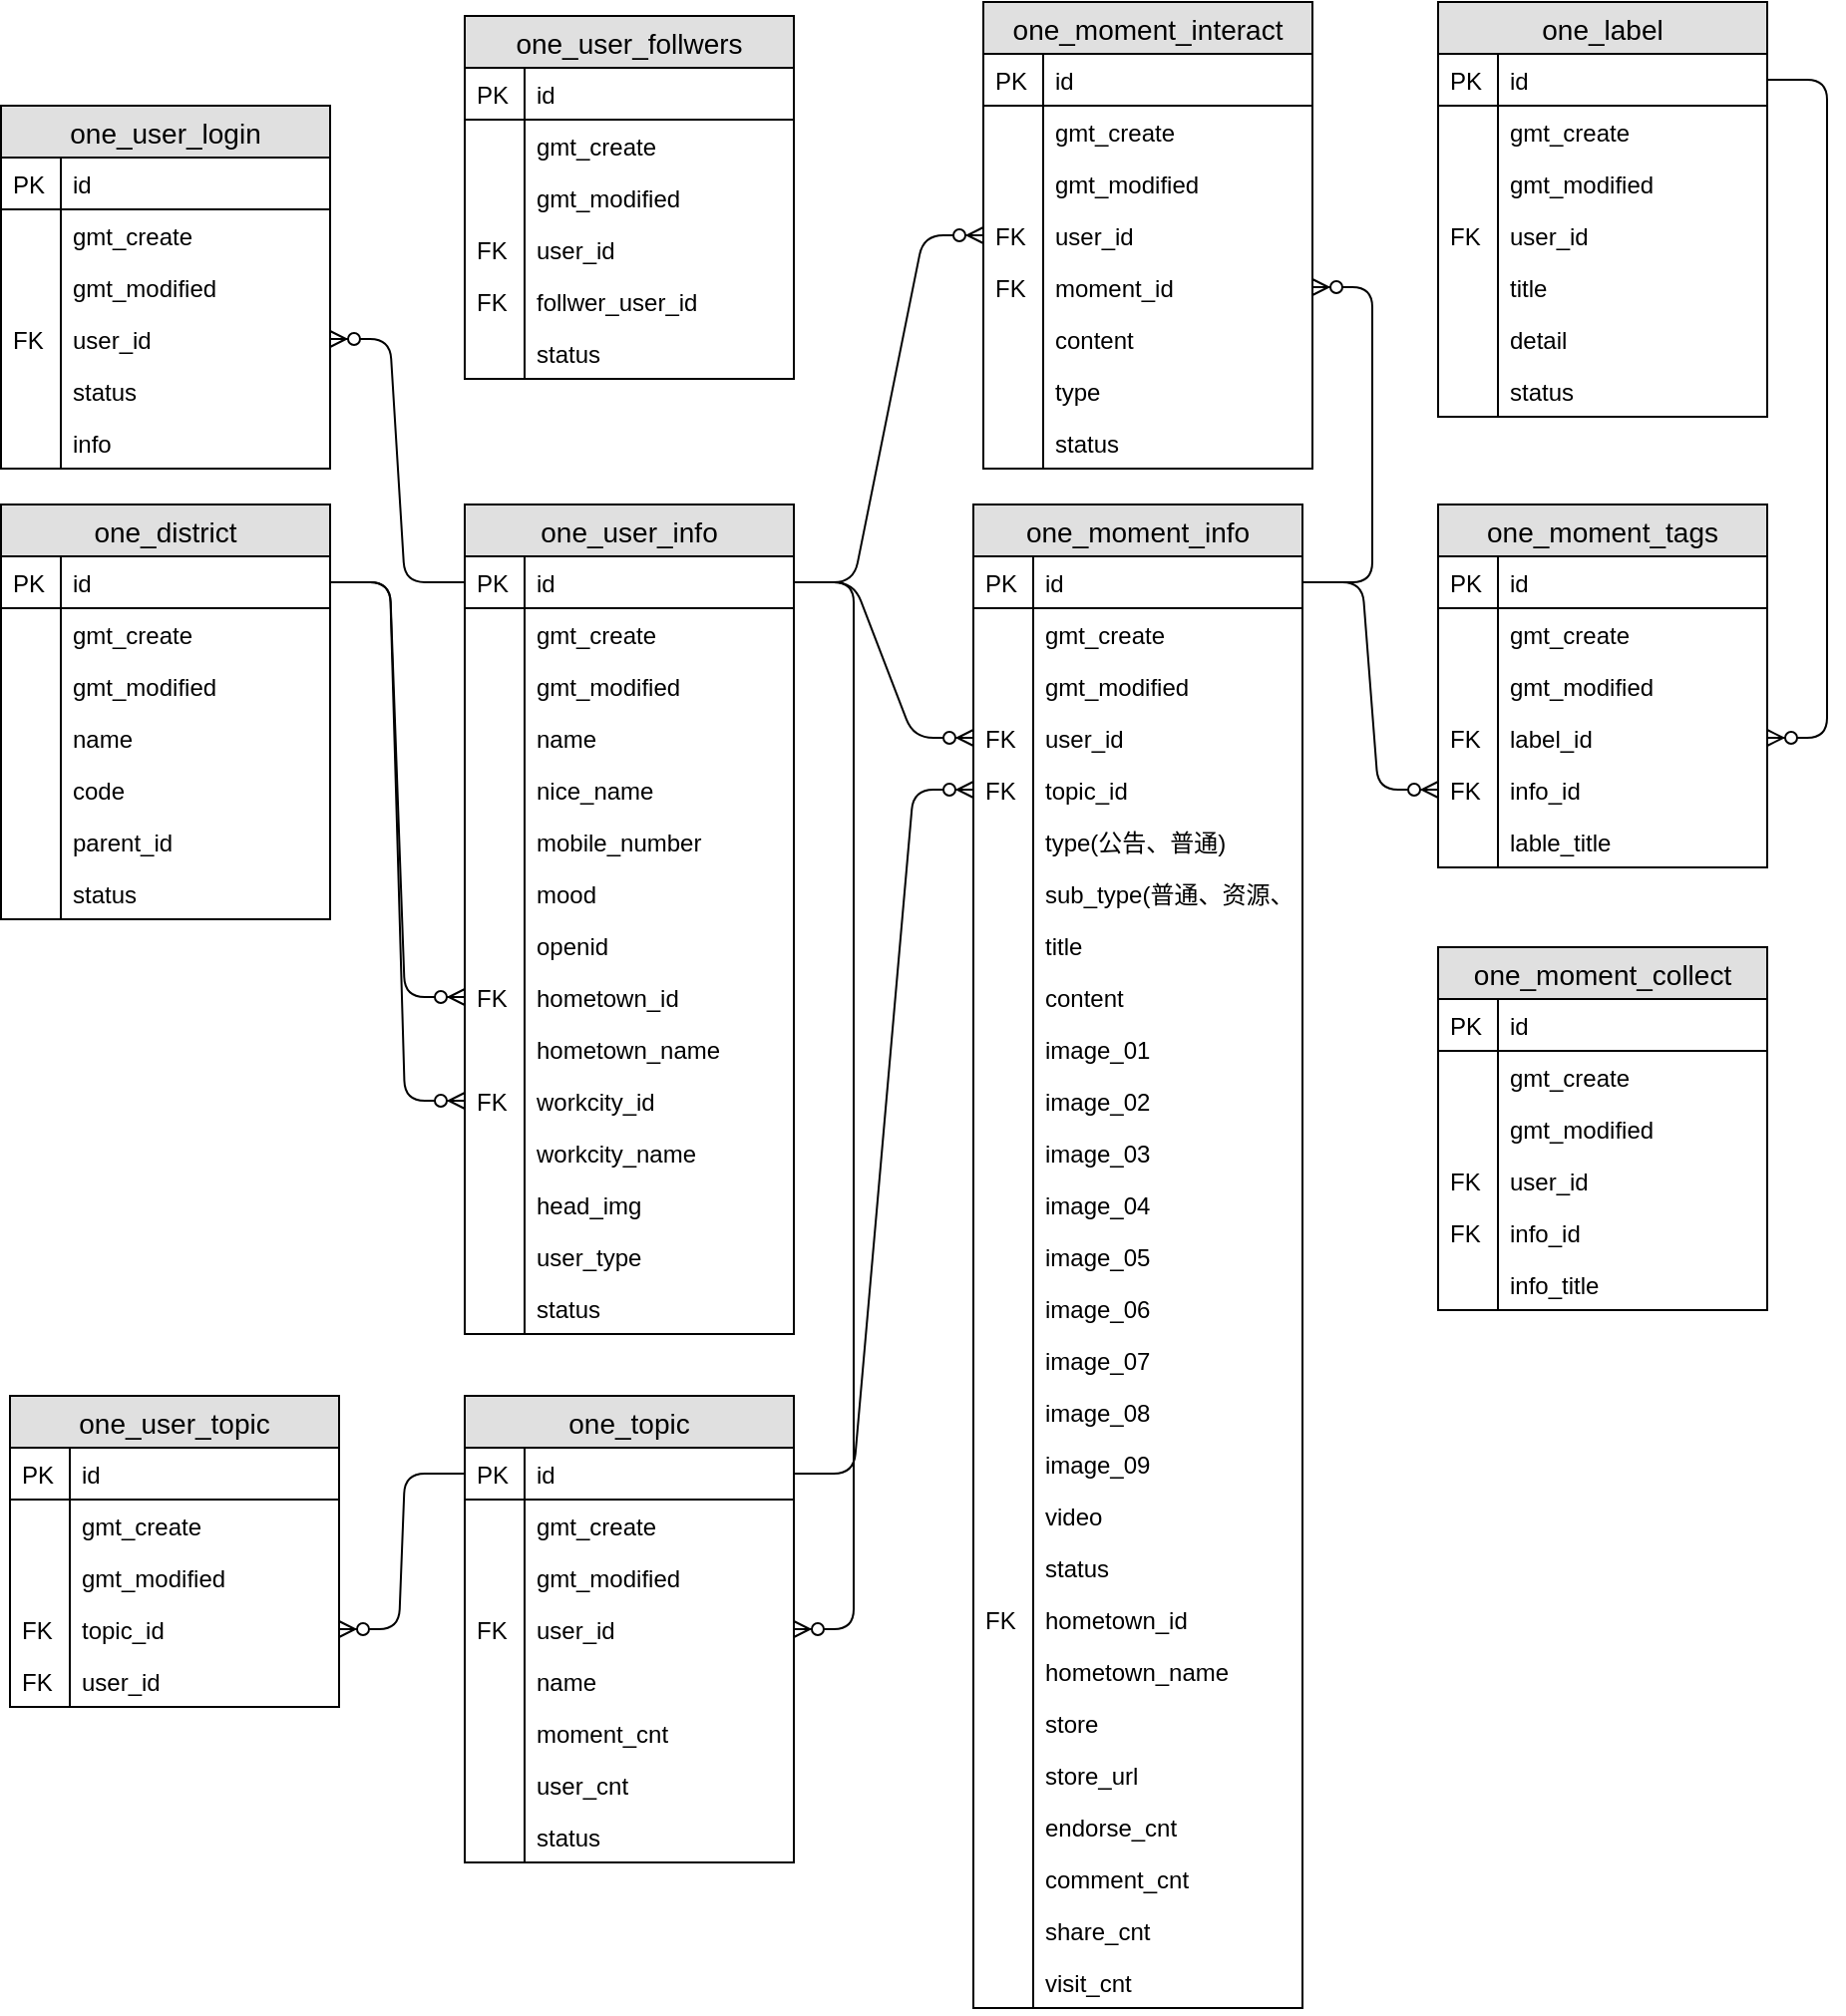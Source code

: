 <mxfile version="12.7.1" type="github">
  <diagram id="flqGjVPY7W-KKDLiaffL" name="第 1 页">
    <mxGraphModel dx="946" dy="614" grid="0" gridSize="10" guides="1" tooltips="1" connect="1" arrows="1" fold="1" page="1" pageScale="1" pageWidth="3300" pageHeight="4681" math="0" shadow="0">
      <root>
        <mxCell id="0" />
        <mxCell id="1" parent="0" />
        <mxCell id="X3XVsHEC-CsgKgmJ9qrO-1" value="" style="edgeStyle=entityRelationEdgeStyle;fontSize=12;html=1;endArrow=ERzeroToMany;endFill=1;exitX=1;exitY=0.5;exitDx=0;exitDy=0;entryX=0;entryY=0.5;entryDx=0;entryDy=0;" parent="1" source="X3XVsHEC-CsgKgmJ9qrO-3" target="X3XVsHEC-CsgKgmJ9qrO-127" edge="1">
          <mxGeometry width="100" height="100" relative="1" as="geometry">
            <mxPoint x="480" y="1699" as="sourcePoint" />
            <mxPoint x="570" y="1777" as="targetPoint" />
          </mxGeometry>
        </mxCell>
        <mxCell id="X3XVsHEC-CsgKgmJ9qrO-2" value="one_user_info" style="swimlane;fontStyle=0;childLayout=stackLayout;horizontal=1;startSize=26;fillColor=#e0e0e0;horizontalStack=0;resizeParent=1;resizeParentMax=0;resizeLast=0;collapsible=1;marginBottom=0;swimlaneFillColor=#ffffff;align=center;fontSize=14;" parent="1" vertex="1">
          <mxGeometry x="305" y="1650" width="165" height="416" as="geometry" />
        </mxCell>
        <mxCell id="X3XVsHEC-CsgKgmJ9qrO-3" value="id" style="shape=partialRectangle;top=0;left=0;right=0;bottom=1;align=left;verticalAlign=top;fillColor=none;spacingLeft=34;spacingRight=4;overflow=hidden;rotatable=0;points=[[0,0.5],[1,0.5]];portConstraint=eastwest;dropTarget=0;fontSize=12;" parent="X3XVsHEC-CsgKgmJ9qrO-2" vertex="1">
          <mxGeometry y="26" width="165" height="26" as="geometry" />
        </mxCell>
        <mxCell id="X3XVsHEC-CsgKgmJ9qrO-4" value="PK" style="shape=partialRectangle;top=0;left=0;bottom=0;fillColor=none;align=left;verticalAlign=top;spacingLeft=4;spacingRight=4;overflow=hidden;rotatable=0;points=[];portConstraint=eastwest;part=1;fontSize=12;" parent="X3XVsHEC-CsgKgmJ9qrO-3" vertex="1" connectable="0">
          <mxGeometry width="30" height="26" as="geometry" />
        </mxCell>
        <mxCell id="X3XVsHEC-CsgKgmJ9qrO-5" value="gmt_create" style="shape=partialRectangle;top=0;left=0;right=0;bottom=0;align=left;verticalAlign=top;fillColor=none;spacingLeft=34;spacingRight=4;overflow=hidden;rotatable=0;points=[[0,0.5],[1,0.5]];portConstraint=eastwest;dropTarget=0;fontSize=12;" parent="X3XVsHEC-CsgKgmJ9qrO-2" vertex="1">
          <mxGeometry y="52" width="165" height="26" as="geometry" />
        </mxCell>
        <mxCell id="X3XVsHEC-CsgKgmJ9qrO-6" value="" style="shape=partialRectangle;top=0;left=0;bottom=0;fillColor=none;align=left;verticalAlign=top;spacingLeft=4;spacingRight=4;overflow=hidden;rotatable=0;points=[];portConstraint=eastwest;part=1;fontSize=12;" parent="X3XVsHEC-CsgKgmJ9qrO-5" vertex="1" connectable="0">
          <mxGeometry width="30" height="26" as="geometry" />
        </mxCell>
        <mxCell id="X3XVsHEC-CsgKgmJ9qrO-7" value="gmt_modified" style="shape=partialRectangle;top=0;left=0;right=0;bottom=0;align=left;verticalAlign=top;fillColor=none;spacingLeft=34;spacingRight=4;overflow=hidden;rotatable=0;points=[[0,0.5],[1,0.5]];portConstraint=eastwest;dropTarget=0;fontSize=12;" parent="X3XVsHEC-CsgKgmJ9qrO-2" vertex="1">
          <mxGeometry y="78" width="165" height="26" as="geometry" />
        </mxCell>
        <mxCell id="X3XVsHEC-CsgKgmJ9qrO-8" value="" style="shape=partialRectangle;top=0;left=0;bottom=0;fillColor=none;align=left;verticalAlign=top;spacingLeft=4;spacingRight=4;overflow=hidden;rotatable=0;points=[];portConstraint=eastwest;part=1;fontSize=12;" parent="X3XVsHEC-CsgKgmJ9qrO-7" vertex="1" connectable="0">
          <mxGeometry width="30" height="26" as="geometry" />
        </mxCell>
        <mxCell id="X3XVsHEC-CsgKgmJ9qrO-9" value="name" style="shape=partialRectangle;top=0;left=0;right=0;bottom=0;align=left;verticalAlign=top;fillColor=none;spacingLeft=34;spacingRight=4;overflow=hidden;rotatable=0;points=[[0,0.5],[1,0.5]];portConstraint=eastwest;dropTarget=0;fontSize=12;" parent="X3XVsHEC-CsgKgmJ9qrO-2" vertex="1">
          <mxGeometry y="104" width="165" height="26" as="geometry" />
        </mxCell>
        <mxCell id="X3XVsHEC-CsgKgmJ9qrO-10" value="" style="shape=partialRectangle;top=0;left=0;bottom=0;fillColor=none;align=left;verticalAlign=top;spacingLeft=4;spacingRight=4;overflow=hidden;rotatable=0;points=[];portConstraint=eastwest;part=1;fontSize=12;" parent="X3XVsHEC-CsgKgmJ9qrO-9" vertex="1" connectable="0">
          <mxGeometry width="30" height="26" as="geometry" />
        </mxCell>
        <mxCell id="X3XVsHEC-CsgKgmJ9qrO-11" value="nice_name" style="shape=partialRectangle;top=0;left=0;right=0;bottom=0;align=left;verticalAlign=top;fillColor=none;spacingLeft=34;spacingRight=4;overflow=hidden;rotatable=0;points=[[0,0.5],[1,0.5]];portConstraint=eastwest;dropTarget=0;fontSize=12;" parent="X3XVsHEC-CsgKgmJ9qrO-2" vertex="1">
          <mxGeometry y="130" width="165" height="26" as="geometry" />
        </mxCell>
        <mxCell id="X3XVsHEC-CsgKgmJ9qrO-12" value="" style="shape=partialRectangle;top=0;left=0;bottom=0;fillColor=none;align=left;verticalAlign=top;spacingLeft=4;spacingRight=4;overflow=hidden;rotatable=0;points=[];portConstraint=eastwest;part=1;fontSize=12;" parent="X3XVsHEC-CsgKgmJ9qrO-11" vertex="1" connectable="0">
          <mxGeometry width="30" height="26" as="geometry" />
        </mxCell>
        <mxCell id="X3XVsHEC-CsgKgmJ9qrO-13" value="mobile_number" style="shape=partialRectangle;top=0;left=0;right=0;bottom=0;align=left;verticalAlign=top;fillColor=none;spacingLeft=34;spacingRight=4;overflow=hidden;rotatable=0;points=[[0,0.5],[1,0.5]];portConstraint=eastwest;dropTarget=0;fontSize=12;" parent="X3XVsHEC-CsgKgmJ9qrO-2" vertex="1">
          <mxGeometry y="156" width="165" height="26" as="geometry" />
        </mxCell>
        <mxCell id="X3XVsHEC-CsgKgmJ9qrO-14" value="" style="shape=partialRectangle;top=0;left=0;bottom=0;fillColor=none;align=left;verticalAlign=top;spacingLeft=4;spacingRight=4;overflow=hidden;rotatable=0;points=[];portConstraint=eastwest;part=1;fontSize=12;" parent="X3XVsHEC-CsgKgmJ9qrO-13" vertex="1" connectable="0">
          <mxGeometry width="30" height="26" as="geometry" />
        </mxCell>
        <mxCell id="X3XVsHEC-CsgKgmJ9qrO-199" value="mood" style="shape=partialRectangle;top=0;left=0;right=0;bottom=0;align=left;verticalAlign=top;fillColor=none;spacingLeft=34;spacingRight=4;overflow=hidden;rotatable=0;points=[[0,0.5],[1,0.5]];portConstraint=eastwest;dropTarget=0;fontSize=12;" parent="X3XVsHEC-CsgKgmJ9qrO-2" vertex="1">
          <mxGeometry y="182" width="165" height="26" as="geometry" />
        </mxCell>
        <mxCell id="X3XVsHEC-CsgKgmJ9qrO-200" value="" style="shape=partialRectangle;top=0;left=0;bottom=0;fillColor=none;align=left;verticalAlign=top;spacingLeft=4;spacingRight=4;overflow=hidden;rotatable=0;points=[];portConstraint=eastwest;part=1;fontSize=12;" parent="X3XVsHEC-CsgKgmJ9qrO-199" vertex="1" connectable="0">
          <mxGeometry width="30" height="26" as="geometry" />
        </mxCell>
        <mxCell id="X3XVsHEC-CsgKgmJ9qrO-15" value="openid" style="shape=partialRectangle;top=0;left=0;right=0;bottom=0;align=left;verticalAlign=top;fillColor=none;spacingLeft=34;spacingRight=4;overflow=hidden;rotatable=0;points=[[0,0.5],[1,0.5]];portConstraint=eastwest;dropTarget=0;fontSize=12;" parent="X3XVsHEC-CsgKgmJ9qrO-2" vertex="1">
          <mxGeometry y="208" width="165" height="26" as="geometry" />
        </mxCell>
        <mxCell id="X3XVsHEC-CsgKgmJ9qrO-16" value="" style="shape=partialRectangle;top=0;left=0;bottom=0;fillColor=none;align=left;verticalAlign=top;spacingLeft=4;spacingRight=4;overflow=hidden;rotatable=0;points=[];portConstraint=eastwest;part=1;fontSize=12;" parent="X3XVsHEC-CsgKgmJ9qrO-15" vertex="1" connectable="0">
          <mxGeometry width="30" height="26" as="geometry" />
        </mxCell>
        <mxCell id="X3XVsHEC-CsgKgmJ9qrO-19" value="hometown_id" style="shape=partialRectangle;top=0;left=0;right=0;bottom=0;align=left;verticalAlign=top;fillColor=none;spacingLeft=34;spacingRight=4;overflow=hidden;rotatable=0;points=[[0,0.5],[1,0.5]];portConstraint=eastwest;dropTarget=0;fontSize=12;" parent="X3XVsHEC-CsgKgmJ9qrO-2" vertex="1">
          <mxGeometry y="234" width="165" height="26" as="geometry" />
        </mxCell>
        <mxCell id="X3XVsHEC-CsgKgmJ9qrO-20" value="FK" style="shape=partialRectangle;top=0;left=0;bottom=0;fillColor=none;align=left;verticalAlign=top;spacingLeft=4;spacingRight=4;overflow=hidden;rotatable=0;points=[];portConstraint=eastwest;part=1;fontSize=12;" parent="X3XVsHEC-CsgKgmJ9qrO-19" vertex="1" connectable="0">
          <mxGeometry width="30" height="26" as="geometry" />
        </mxCell>
        <mxCell id="X3XVsHEC-CsgKgmJ9qrO-21" value="hometown_name" style="shape=partialRectangle;top=0;left=0;right=0;bottom=0;align=left;verticalAlign=top;fillColor=none;spacingLeft=34;spacingRight=4;overflow=hidden;rotatable=0;points=[[0,0.5],[1,0.5]];portConstraint=eastwest;dropTarget=0;fontSize=12;" parent="X3XVsHEC-CsgKgmJ9qrO-2" vertex="1">
          <mxGeometry y="260" width="165" height="26" as="geometry" />
        </mxCell>
        <mxCell id="X3XVsHEC-CsgKgmJ9qrO-22" value="" style="shape=partialRectangle;top=0;left=0;bottom=0;fillColor=none;align=left;verticalAlign=top;spacingLeft=4;spacingRight=4;overflow=hidden;rotatable=0;points=[];portConstraint=eastwest;part=1;fontSize=12;" parent="X3XVsHEC-CsgKgmJ9qrO-21" vertex="1" connectable="0">
          <mxGeometry width="30" height="26" as="geometry" />
        </mxCell>
        <mxCell id="X3XVsHEC-CsgKgmJ9qrO-23" value="workcity_id" style="shape=partialRectangle;top=0;left=0;right=0;bottom=0;align=left;verticalAlign=top;fillColor=none;spacingLeft=34;spacingRight=4;overflow=hidden;rotatable=0;points=[[0,0.5],[1,0.5]];portConstraint=eastwest;dropTarget=0;fontSize=12;" parent="X3XVsHEC-CsgKgmJ9qrO-2" vertex="1">
          <mxGeometry y="286" width="165" height="26" as="geometry" />
        </mxCell>
        <mxCell id="X3XVsHEC-CsgKgmJ9qrO-24" value="FK" style="shape=partialRectangle;top=0;left=0;bottom=0;fillColor=none;align=left;verticalAlign=top;spacingLeft=4;spacingRight=4;overflow=hidden;rotatable=0;points=[];portConstraint=eastwest;part=1;fontSize=12;" parent="X3XVsHEC-CsgKgmJ9qrO-23" vertex="1" connectable="0">
          <mxGeometry width="30" height="26" as="geometry" />
        </mxCell>
        <mxCell id="X3XVsHEC-CsgKgmJ9qrO-25" value="workcity_name" style="shape=partialRectangle;top=0;left=0;right=0;bottom=0;align=left;verticalAlign=top;fillColor=none;spacingLeft=34;spacingRight=4;overflow=hidden;rotatable=0;points=[[0,0.5],[1,0.5]];portConstraint=eastwest;dropTarget=0;fontSize=12;" parent="X3XVsHEC-CsgKgmJ9qrO-2" vertex="1">
          <mxGeometry y="312" width="165" height="26" as="geometry" />
        </mxCell>
        <mxCell id="X3XVsHEC-CsgKgmJ9qrO-26" value="" style="shape=partialRectangle;top=0;left=0;bottom=0;fillColor=none;align=left;verticalAlign=top;spacingLeft=4;spacingRight=4;overflow=hidden;rotatable=0;points=[];portConstraint=eastwest;part=1;fontSize=12;" parent="X3XVsHEC-CsgKgmJ9qrO-25" vertex="1" connectable="0">
          <mxGeometry width="30" height="26" as="geometry" />
        </mxCell>
        <mxCell id="X3XVsHEC-CsgKgmJ9qrO-27" value="head_img" style="shape=partialRectangle;top=0;left=0;right=0;bottom=0;align=left;verticalAlign=top;fillColor=none;spacingLeft=34;spacingRight=4;overflow=hidden;rotatable=0;points=[[0,0.5],[1,0.5]];portConstraint=eastwest;dropTarget=0;fontSize=12;" parent="X3XVsHEC-CsgKgmJ9qrO-2" vertex="1">
          <mxGeometry y="338" width="165" height="26" as="geometry" />
        </mxCell>
        <mxCell id="X3XVsHEC-CsgKgmJ9qrO-28" value="" style="shape=partialRectangle;top=0;left=0;bottom=0;fillColor=none;align=left;verticalAlign=top;spacingLeft=4;spacingRight=4;overflow=hidden;rotatable=0;points=[];portConstraint=eastwest;part=1;fontSize=12;" parent="X3XVsHEC-CsgKgmJ9qrO-27" vertex="1" connectable="0">
          <mxGeometry width="30" height="26" as="geometry" />
        </mxCell>
        <mxCell id="X3XVsHEC-CsgKgmJ9qrO-29" value="user_type" style="shape=partialRectangle;top=0;left=0;right=0;bottom=0;align=left;verticalAlign=top;fillColor=none;spacingLeft=34;spacingRight=4;overflow=hidden;rotatable=0;points=[[0,0.5],[1,0.5]];portConstraint=eastwest;dropTarget=0;fontSize=12;" parent="X3XVsHEC-CsgKgmJ9qrO-2" vertex="1">
          <mxGeometry y="364" width="165" height="26" as="geometry" />
        </mxCell>
        <mxCell id="X3XVsHEC-CsgKgmJ9qrO-30" value="" style="shape=partialRectangle;top=0;left=0;bottom=0;fillColor=none;align=left;verticalAlign=top;spacingLeft=4;spacingRight=4;overflow=hidden;rotatable=0;points=[];portConstraint=eastwest;part=1;fontSize=12;" parent="X3XVsHEC-CsgKgmJ9qrO-29" vertex="1" connectable="0">
          <mxGeometry width="30" height="26" as="geometry" />
        </mxCell>
        <mxCell id="X3XVsHEC-CsgKgmJ9qrO-31" value="status" style="shape=partialRectangle;top=0;left=0;right=0;bottom=0;align=left;verticalAlign=top;fillColor=none;spacingLeft=34;spacingRight=4;overflow=hidden;rotatable=0;points=[[0,0.5],[1,0.5]];portConstraint=eastwest;dropTarget=0;fontSize=12;" parent="X3XVsHEC-CsgKgmJ9qrO-2" vertex="1">
          <mxGeometry y="390" width="165" height="26" as="geometry" />
        </mxCell>
        <mxCell id="X3XVsHEC-CsgKgmJ9qrO-32" value="" style="shape=partialRectangle;top=0;left=0;bottom=0;fillColor=none;align=left;verticalAlign=top;spacingLeft=4;spacingRight=4;overflow=hidden;rotatable=0;points=[];portConstraint=eastwest;part=1;fontSize=12;" parent="X3XVsHEC-CsgKgmJ9qrO-31" vertex="1" connectable="0">
          <mxGeometry width="30" height="26" as="geometry" />
        </mxCell>
        <mxCell id="X3XVsHEC-CsgKgmJ9qrO-33" value="one_district" style="swimlane;fontStyle=0;childLayout=stackLayout;horizontal=1;startSize=26;fillColor=#e0e0e0;horizontalStack=0;resizeParent=1;resizeParentMax=0;resizeLast=0;collapsible=1;marginBottom=0;swimlaneFillColor=#ffffff;align=center;fontSize=14;" parent="1" vertex="1">
          <mxGeometry x="72.5" y="1650" width="165" height="208" as="geometry" />
        </mxCell>
        <mxCell id="X3XVsHEC-CsgKgmJ9qrO-34" value="id" style="shape=partialRectangle;top=0;left=0;right=0;bottom=1;align=left;verticalAlign=top;fillColor=none;spacingLeft=34;spacingRight=4;overflow=hidden;rotatable=0;points=[[0,0.5],[1,0.5]];portConstraint=eastwest;dropTarget=0;fontSize=12;" parent="X3XVsHEC-CsgKgmJ9qrO-33" vertex="1">
          <mxGeometry y="26" width="165" height="26" as="geometry" />
        </mxCell>
        <mxCell id="X3XVsHEC-CsgKgmJ9qrO-35" value="PK" style="shape=partialRectangle;top=0;left=0;bottom=0;fillColor=none;align=left;verticalAlign=top;spacingLeft=4;spacingRight=4;overflow=hidden;rotatable=0;points=[];portConstraint=eastwest;part=1;fontSize=12;" parent="X3XVsHEC-CsgKgmJ9qrO-34" vertex="1" connectable="0">
          <mxGeometry width="30" height="26" as="geometry" />
        </mxCell>
        <mxCell id="X3XVsHEC-CsgKgmJ9qrO-36" value="gmt_create" style="shape=partialRectangle;top=0;left=0;right=0;bottom=0;align=left;verticalAlign=top;fillColor=none;spacingLeft=34;spacingRight=4;overflow=hidden;rotatable=0;points=[[0,0.5],[1,0.5]];portConstraint=eastwest;dropTarget=0;fontSize=12;" parent="X3XVsHEC-CsgKgmJ9qrO-33" vertex="1">
          <mxGeometry y="52" width="165" height="26" as="geometry" />
        </mxCell>
        <mxCell id="X3XVsHEC-CsgKgmJ9qrO-37" value="" style="shape=partialRectangle;top=0;left=0;bottom=0;fillColor=none;align=left;verticalAlign=top;spacingLeft=4;spacingRight=4;overflow=hidden;rotatable=0;points=[];portConstraint=eastwest;part=1;fontSize=12;" parent="X3XVsHEC-CsgKgmJ9qrO-36" vertex="1" connectable="0">
          <mxGeometry width="30" height="26" as="geometry" />
        </mxCell>
        <mxCell id="X3XVsHEC-CsgKgmJ9qrO-38" value="gmt_modified" style="shape=partialRectangle;top=0;left=0;right=0;bottom=0;align=left;verticalAlign=top;fillColor=none;spacingLeft=34;spacingRight=4;overflow=hidden;rotatable=0;points=[[0,0.5],[1,0.5]];portConstraint=eastwest;dropTarget=0;fontSize=12;" parent="X3XVsHEC-CsgKgmJ9qrO-33" vertex="1">
          <mxGeometry y="78" width="165" height="26" as="geometry" />
        </mxCell>
        <mxCell id="X3XVsHEC-CsgKgmJ9qrO-39" value="" style="shape=partialRectangle;top=0;left=0;bottom=0;fillColor=none;align=left;verticalAlign=top;spacingLeft=4;spacingRight=4;overflow=hidden;rotatable=0;points=[];portConstraint=eastwest;part=1;fontSize=12;" parent="X3XVsHEC-CsgKgmJ9qrO-38" vertex="1" connectable="0">
          <mxGeometry width="30" height="26" as="geometry" />
        </mxCell>
        <mxCell id="X3XVsHEC-CsgKgmJ9qrO-40" value="name" style="shape=partialRectangle;top=0;left=0;right=0;bottom=0;align=left;verticalAlign=top;fillColor=none;spacingLeft=34;spacingRight=4;overflow=hidden;rotatable=0;points=[[0,0.5],[1,0.5]];portConstraint=eastwest;dropTarget=0;fontSize=12;" parent="X3XVsHEC-CsgKgmJ9qrO-33" vertex="1">
          <mxGeometry y="104" width="165" height="26" as="geometry" />
        </mxCell>
        <mxCell id="X3XVsHEC-CsgKgmJ9qrO-41" value="" style="shape=partialRectangle;top=0;left=0;bottom=0;fillColor=none;align=left;verticalAlign=top;spacingLeft=4;spacingRight=4;overflow=hidden;rotatable=0;points=[];portConstraint=eastwest;part=1;fontSize=12;" parent="X3XVsHEC-CsgKgmJ9qrO-40" vertex="1" connectable="0">
          <mxGeometry width="30" height="26" as="geometry" />
        </mxCell>
        <mxCell id="X3XVsHEC-CsgKgmJ9qrO-42" value="code" style="shape=partialRectangle;top=0;left=0;right=0;bottom=0;align=left;verticalAlign=top;fillColor=none;spacingLeft=34;spacingRight=4;overflow=hidden;rotatable=0;points=[[0,0.5],[1,0.5]];portConstraint=eastwest;dropTarget=0;fontSize=12;" parent="X3XVsHEC-CsgKgmJ9qrO-33" vertex="1">
          <mxGeometry y="130" width="165" height="26" as="geometry" />
        </mxCell>
        <mxCell id="X3XVsHEC-CsgKgmJ9qrO-43" value="" style="shape=partialRectangle;top=0;left=0;bottom=0;fillColor=none;align=left;verticalAlign=top;spacingLeft=4;spacingRight=4;overflow=hidden;rotatable=0;points=[];portConstraint=eastwest;part=1;fontSize=12;" parent="X3XVsHEC-CsgKgmJ9qrO-42" vertex="1" connectable="0">
          <mxGeometry width="30" height="26" as="geometry" />
        </mxCell>
        <mxCell id="X3XVsHEC-CsgKgmJ9qrO-44" value="parent_id" style="shape=partialRectangle;top=0;left=0;right=0;bottom=0;align=left;verticalAlign=top;fillColor=none;spacingLeft=34;spacingRight=4;overflow=hidden;rotatable=0;points=[[0,0.5],[1,0.5]];portConstraint=eastwest;dropTarget=0;fontSize=12;" parent="X3XVsHEC-CsgKgmJ9qrO-33" vertex="1">
          <mxGeometry y="156" width="165" height="26" as="geometry" />
        </mxCell>
        <mxCell id="X3XVsHEC-CsgKgmJ9qrO-45" value="" style="shape=partialRectangle;top=0;left=0;bottom=0;fillColor=none;align=left;verticalAlign=top;spacingLeft=4;spacingRight=4;overflow=hidden;rotatable=0;points=[];portConstraint=eastwest;part=1;fontSize=12;" parent="X3XVsHEC-CsgKgmJ9qrO-44" vertex="1" connectable="0">
          <mxGeometry width="30" height="26" as="geometry" />
        </mxCell>
        <mxCell id="X3XVsHEC-CsgKgmJ9qrO-46" value="status" style="shape=partialRectangle;top=0;left=0;right=0;bottom=0;align=left;verticalAlign=top;fillColor=none;spacingLeft=34;spacingRight=4;overflow=hidden;rotatable=0;points=[[0,0.5],[1,0.5]];portConstraint=eastwest;dropTarget=0;fontSize=12;" parent="X3XVsHEC-CsgKgmJ9qrO-33" vertex="1">
          <mxGeometry y="182" width="165" height="26" as="geometry" />
        </mxCell>
        <mxCell id="X3XVsHEC-CsgKgmJ9qrO-47" value="" style="shape=partialRectangle;top=0;left=0;bottom=0;fillColor=none;align=left;verticalAlign=top;spacingLeft=4;spacingRight=4;overflow=hidden;rotatable=0;points=[];portConstraint=eastwest;part=1;fontSize=12;" parent="X3XVsHEC-CsgKgmJ9qrO-46" vertex="1" connectable="0">
          <mxGeometry width="30" height="26" as="geometry" />
        </mxCell>
        <mxCell id="X3XVsHEC-CsgKgmJ9qrO-48" value="" style="edgeStyle=entityRelationEdgeStyle;fontSize=12;html=1;endArrow=ERzeroToMany;endFill=1;exitX=1;exitY=0.5;exitDx=0;exitDy=0;" parent="1" source="X3XVsHEC-CsgKgmJ9qrO-34" target="X3XVsHEC-CsgKgmJ9qrO-19" edge="1">
          <mxGeometry width="100" height="100" relative="1" as="geometry">
            <mxPoint x="150" y="2070" as="sourcePoint" />
            <mxPoint x="250" y="1970" as="targetPoint" />
          </mxGeometry>
        </mxCell>
        <mxCell id="X3XVsHEC-CsgKgmJ9qrO-49" value="" style="edgeStyle=entityRelationEdgeStyle;fontSize=12;html=1;endArrow=ERzeroToMany;endFill=1;exitX=1;exitY=0.5;exitDx=0;exitDy=0;entryX=0;entryY=0.5;entryDx=0;entryDy=0;" parent="1" source="X3XVsHEC-CsgKgmJ9qrO-34" target="X3XVsHEC-CsgKgmJ9qrO-23" edge="1">
          <mxGeometry width="100" height="100" relative="1" as="geometry">
            <mxPoint x="247.5" y="1699" as="sourcePoint" />
            <mxPoint x="315" y="1907" as="targetPoint" />
          </mxGeometry>
        </mxCell>
        <mxCell id="X3XVsHEC-CsgKgmJ9qrO-50" value="one_user_login" style="swimlane;fontStyle=0;childLayout=stackLayout;horizontal=1;startSize=26;fillColor=#e0e0e0;horizontalStack=0;resizeParent=1;resizeParentMax=0;resizeLast=0;collapsible=1;marginBottom=0;swimlaneFillColor=#ffffff;align=center;fontSize=14;" parent="1" vertex="1">
          <mxGeometry x="72.5" y="1450" width="165" height="182" as="geometry" />
        </mxCell>
        <mxCell id="X3XVsHEC-CsgKgmJ9qrO-51" value="id" style="shape=partialRectangle;top=0;left=0;right=0;bottom=1;align=left;verticalAlign=top;fillColor=none;spacingLeft=34;spacingRight=4;overflow=hidden;rotatable=0;points=[[0,0.5],[1,0.5]];portConstraint=eastwest;dropTarget=0;fontSize=12;" parent="X3XVsHEC-CsgKgmJ9qrO-50" vertex="1">
          <mxGeometry y="26" width="165" height="26" as="geometry" />
        </mxCell>
        <mxCell id="X3XVsHEC-CsgKgmJ9qrO-52" value="PK" style="shape=partialRectangle;top=0;left=0;bottom=0;fillColor=none;align=left;verticalAlign=top;spacingLeft=4;spacingRight=4;overflow=hidden;rotatable=0;points=[];portConstraint=eastwest;part=1;fontSize=12;" parent="X3XVsHEC-CsgKgmJ9qrO-51" vertex="1" connectable="0">
          <mxGeometry width="30" height="26" as="geometry" />
        </mxCell>
        <mxCell id="X3XVsHEC-CsgKgmJ9qrO-53" value="gmt_create" style="shape=partialRectangle;top=0;left=0;right=0;bottom=0;align=left;verticalAlign=top;fillColor=none;spacingLeft=34;spacingRight=4;overflow=hidden;rotatable=0;points=[[0,0.5],[1,0.5]];portConstraint=eastwest;dropTarget=0;fontSize=12;" parent="X3XVsHEC-CsgKgmJ9qrO-50" vertex="1">
          <mxGeometry y="52" width="165" height="26" as="geometry" />
        </mxCell>
        <mxCell id="X3XVsHEC-CsgKgmJ9qrO-54" value="" style="shape=partialRectangle;top=0;left=0;bottom=0;fillColor=none;align=left;verticalAlign=top;spacingLeft=4;spacingRight=4;overflow=hidden;rotatable=0;points=[];portConstraint=eastwest;part=1;fontSize=12;" parent="X3XVsHEC-CsgKgmJ9qrO-53" vertex="1" connectable="0">
          <mxGeometry width="30" height="26" as="geometry" />
        </mxCell>
        <mxCell id="X3XVsHEC-CsgKgmJ9qrO-55" value="gmt_modified" style="shape=partialRectangle;top=0;left=0;right=0;bottom=0;align=left;verticalAlign=top;fillColor=none;spacingLeft=34;spacingRight=4;overflow=hidden;rotatable=0;points=[[0,0.5],[1,0.5]];portConstraint=eastwest;dropTarget=0;fontSize=12;" parent="X3XVsHEC-CsgKgmJ9qrO-50" vertex="1">
          <mxGeometry y="78" width="165" height="26" as="geometry" />
        </mxCell>
        <mxCell id="X3XVsHEC-CsgKgmJ9qrO-56" value="" style="shape=partialRectangle;top=0;left=0;bottom=0;fillColor=none;align=left;verticalAlign=top;spacingLeft=4;spacingRight=4;overflow=hidden;rotatable=0;points=[];portConstraint=eastwest;part=1;fontSize=12;" parent="X3XVsHEC-CsgKgmJ9qrO-55" vertex="1" connectable="0">
          <mxGeometry width="30" height="26" as="geometry" />
        </mxCell>
        <mxCell id="X3XVsHEC-CsgKgmJ9qrO-57" value="user_id" style="shape=partialRectangle;top=0;left=0;right=0;bottom=0;align=left;verticalAlign=top;fillColor=none;spacingLeft=34;spacingRight=4;overflow=hidden;rotatable=0;points=[[0,0.5],[1,0.5]];portConstraint=eastwest;dropTarget=0;fontSize=12;" parent="X3XVsHEC-CsgKgmJ9qrO-50" vertex="1">
          <mxGeometry y="104" width="165" height="26" as="geometry" />
        </mxCell>
        <mxCell id="X3XVsHEC-CsgKgmJ9qrO-58" value="FK" style="shape=partialRectangle;top=0;left=0;bottom=0;fillColor=none;align=left;verticalAlign=top;spacingLeft=4;spacingRight=4;overflow=hidden;rotatable=0;points=[];portConstraint=eastwest;part=1;fontSize=12;" parent="X3XVsHEC-CsgKgmJ9qrO-57" vertex="1" connectable="0">
          <mxGeometry width="30" height="26" as="geometry" />
        </mxCell>
        <mxCell id="X3XVsHEC-CsgKgmJ9qrO-59" value="status" style="shape=partialRectangle;top=0;left=0;right=0;bottom=0;align=left;verticalAlign=top;fillColor=none;spacingLeft=34;spacingRight=4;overflow=hidden;rotatable=0;points=[[0,0.5],[1,0.5]];portConstraint=eastwest;dropTarget=0;fontSize=12;" parent="X3XVsHEC-CsgKgmJ9qrO-50" vertex="1">
          <mxGeometry y="130" width="165" height="26" as="geometry" />
        </mxCell>
        <mxCell id="X3XVsHEC-CsgKgmJ9qrO-60" value="" style="shape=partialRectangle;top=0;left=0;bottom=0;fillColor=none;align=left;verticalAlign=top;spacingLeft=4;spacingRight=4;overflow=hidden;rotatable=0;points=[];portConstraint=eastwest;part=1;fontSize=12;" parent="X3XVsHEC-CsgKgmJ9qrO-59" vertex="1" connectable="0">
          <mxGeometry width="30" height="26" as="geometry" />
        </mxCell>
        <mxCell id="X3XVsHEC-CsgKgmJ9qrO-61" value="info" style="shape=partialRectangle;top=0;left=0;right=0;bottom=0;align=left;verticalAlign=top;fillColor=none;spacingLeft=34;spacingRight=4;overflow=hidden;rotatable=0;points=[[0,0.5],[1,0.5]];portConstraint=eastwest;dropTarget=0;fontSize=12;" parent="X3XVsHEC-CsgKgmJ9qrO-50" vertex="1">
          <mxGeometry y="156" width="165" height="26" as="geometry" />
        </mxCell>
        <mxCell id="X3XVsHEC-CsgKgmJ9qrO-62" value="" style="shape=partialRectangle;top=0;left=0;bottom=0;fillColor=none;align=left;verticalAlign=top;spacingLeft=4;spacingRight=4;overflow=hidden;rotatable=0;points=[];portConstraint=eastwest;part=1;fontSize=12;" parent="X3XVsHEC-CsgKgmJ9qrO-61" vertex="1" connectable="0">
          <mxGeometry width="30" height="26" as="geometry" />
        </mxCell>
        <mxCell id="X3XVsHEC-CsgKgmJ9qrO-63" value="" style="edgeStyle=entityRelationEdgeStyle;fontSize=12;html=1;endArrow=ERzeroToMany;endFill=1;" parent="1" source="X3XVsHEC-CsgKgmJ9qrO-3" target="X3XVsHEC-CsgKgmJ9qrO-57" edge="1">
          <mxGeometry width="100" height="100" relative="1" as="geometry">
            <mxPoint x="247.5" y="1699" as="sourcePoint" />
            <mxPoint x="315" y="1959" as="targetPoint" />
          </mxGeometry>
        </mxCell>
        <mxCell id="X3XVsHEC-CsgKgmJ9qrO-64" value="one_moment_info" style="swimlane;fontStyle=0;childLayout=stackLayout;horizontal=1;startSize=26;fillColor=#e0e0e0;horizontalStack=0;resizeParent=1;resizeParentMax=0;resizeLast=0;collapsible=1;marginBottom=0;swimlaneFillColor=#ffffff;align=center;fontSize=14;" parent="1" vertex="1">
          <mxGeometry x="560" y="1650" width="165" height="754" as="geometry" />
        </mxCell>
        <mxCell id="X3XVsHEC-CsgKgmJ9qrO-65" value="id" style="shape=partialRectangle;top=0;left=0;right=0;bottom=1;align=left;verticalAlign=top;fillColor=none;spacingLeft=34;spacingRight=4;overflow=hidden;rotatable=0;points=[[0,0.5],[1,0.5]];portConstraint=eastwest;dropTarget=0;fontSize=12;" parent="X3XVsHEC-CsgKgmJ9qrO-64" vertex="1">
          <mxGeometry y="26" width="165" height="26" as="geometry" />
        </mxCell>
        <mxCell id="X3XVsHEC-CsgKgmJ9qrO-66" value="PK" style="shape=partialRectangle;top=0;left=0;bottom=0;fillColor=none;align=left;verticalAlign=top;spacingLeft=4;spacingRight=4;overflow=hidden;rotatable=0;points=[];portConstraint=eastwest;part=1;fontSize=12;" parent="X3XVsHEC-CsgKgmJ9qrO-65" vertex="1" connectable="0">
          <mxGeometry width="30" height="26" as="geometry" />
        </mxCell>
        <mxCell id="X3XVsHEC-CsgKgmJ9qrO-67" value="gmt_create" style="shape=partialRectangle;top=0;left=0;right=0;bottom=0;align=left;verticalAlign=top;fillColor=none;spacingLeft=34;spacingRight=4;overflow=hidden;rotatable=0;points=[[0,0.5],[1,0.5]];portConstraint=eastwest;dropTarget=0;fontSize=12;" parent="X3XVsHEC-CsgKgmJ9qrO-64" vertex="1">
          <mxGeometry y="52" width="165" height="26" as="geometry" />
        </mxCell>
        <mxCell id="X3XVsHEC-CsgKgmJ9qrO-68" value="" style="shape=partialRectangle;top=0;left=0;bottom=0;fillColor=none;align=left;verticalAlign=top;spacingLeft=4;spacingRight=4;overflow=hidden;rotatable=0;points=[];portConstraint=eastwest;part=1;fontSize=12;" parent="X3XVsHEC-CsgKgmJ9qrO-67" vertex="1" connectable="0">
          <mxGeometry width="30" height="26" as="geometry" />
        </mxCell>
        <mxCell id="X3XVsHEC-CsgKgmJ9qrO-69" value="gmt_modified" style="shape=partialRectangle;top=0;left=0;right=0;bottom=0;align=left;verticalAlign=top;fillColor=none;spacingLeft=34;spacingRight=4;overflow=hidden;rotatable=0;points=[[0,0.5],[1,0.5]];portConstraint=eastwest;dropTarget=0;fontSize=12;" parent="X3XVsHEC-CsgKgmJ9qrO-64" vertex="1">
          <mxGeometry y="78" width="165" height="26" as="geometry" />
        </mxCell>
        <mxCell id="X3XVsHEC-CsgKgmJ9qrO-70" value="" style="shape=partialRectangle;top=0;left=0;bottom=0;fillColor=none;align=left;verticalAlign=top;spacingLeft=4;spacingRight=4;overflow=hidden;rotatable=0;points=[];portConstraint=eastwest;part=1;fontSize=12;" parent="X3XVsHEC-CsgKgmJ9qrO-69" vertex="1" connectable="0">
          <mxGeometry width="30" height="26" as="geometry" />
        </mxCell>
        <mxCell id="X3XVsHEC-CsgKgmJ9qrO-71" value="user_id" style="shape=partialRectangle;top=0;left=0;right=0;bottom=0;align=left;verticalAlign=top;fillColor=none;spacingLeft=34;spacingRight=4;overflow=hidden;rotatable=0;points=[[0,0.5],[1,0.5]];portConstraint=eastwest;dropTarget=0;fontSize=12;" parent="X3XVsHEC-CsgKgmJ9qrO-64" vertex="1">
          <mxGeometry y="104" width="165" height="26" as="geometry" />
        </mxCell>
        <mxCell id="X3XVsHEC-CsgKgmJ9qrO-72" value="FK" style="shape=partialRectangle;top=0;left=0;bottom=0;fillColor=none;align=left;verticalAlign=top;spacingLeft=4;spacingRight=4;overflow=hidden;rotatable=0;points=[];portConstraint=eastwest;part=1;fontSize=12;" parent="X3XVsHEC-CsgKgmJ9qrO-71" vertex="1" connectable="0">
          <mxGeometry width="30" height="26" as="geometry" />
        </mxCell>
        <mxCell id="X3XVsHEC-CsgKgmJ9qrO-73" value="topic_id" style="shape=partialRectangle;top=0;left=0;right=0;bottom=0;align=left;verticalAlign=top;fillColor=none;spacingLeft=34;spacingRight=4;overflow=hidden;rotatable=0;points=[[0,0.5],[1,0.5]];portConstraint=eastwest;dropTarget=0;fontSize=12;" parent="X3XVsHEC-CsgKgmJ9qrO-64" vertex="1">
          <mxGeometry y="130" width="165" height="26" as="geometry" />
        </mxCell>
        <mxCell id="X3XVsHEC-CsgKgmJ9qrO-74" value="FK" style="shape=partialRectangle;top=0;left=0;bottom=0;fillColor=none;align=left;verticalAlign=top;spacingLeft=4;spacingRight=4;overflow=hidden;rotatable=0;points=[];portConstraint=eastwest;part=1;fontSize=12;" parent="X3XVsHEC-CsgKgmJ9qrO-73" vertex="1" connectable="0">
          <mxGeometry width="30" height="26" as="geometry" />
        </mxCell>
        <mxCell id="X3XVsHEC-CsgKgmJ9qrO-75" value="type(公告、普通)" style="shape=partialRectangle;top=0;left=0;right=0;bottom=0;align=left;verticalAlign=top;fillColor=none;spacingLeft=34;spacingRight=4;overflow=hidden;rotatable=0;points=[[0,0.5],[1,0.5]];portConstraint=eastwest;dropTarget=0;fontSize=12;" parent="X3XVsHEC-CsgKgmJ9qrO-64" vertex="1">
          <mxGeometry y="156" width="165" height="26" as="geometry" />
        </mxCell>
        <mxCell id="X3XVsHEC-CsgKgmJ9qrO-76" value="" style="shape=partialRectangle;top=0;left=0;bottom=0;fillColor=none;align=left;verticalAlign=top;spacingLeft=4;spacingRight=4;overflow=hidden;rotatable=0;points=[];portConstraint=eastwest;part=1;fontSize=12;" parent="X3XVsHEC-CsgKgmJ9qrO-75" vertex="1" connectable="0">
          <mxGeometry width="30" height="26" as="geometry" />
        </mxCell>
        <mxCell id="uvSwm4ZgIkrI2rJct59M-3" value="sub_type(普通、资源、需求)" style="shape=partialRectangle;top=0;left=0;right=0;bottom=0;align=left;verticalAlign=top;fillColor=none;spacingLeft=34;spacingRight=4;overflow=hidden;rotatable=0;points=[[0,0.5],[1,0.5]];portConstraint=eastwest;dropTarget=0;fontSize=12;" parent="X3XVsHEC-CsgKgmJ9qrO-64" vertex="1">
          <mxGeometry y="182" width="165" height="26" as="geometry" />
        </mxCell>
        <mxCell id="uvSwm4ZgIkrI2rJct59M-4" value="" style="shape=partialRectangle;top=0;left=0;bottom=0;fillColor=none;align=left;verticalAlign=top;spacingLeft=4;spacingRight=4;overflow=hidden;rotatable=0;points=[];portConstraint=eastwest;part=1;fontSize=12;" parent="uvSwm4ZgIkrI2rJct59M-3" vertex="1" connectable="0">
          <mxGeometry width="30" height="26" as="geometry" />
        </mxCell>
        <mxCell id="X3XVsHEC-CsgKgmJ9qrO-77" value="title" style="shape=partialRectangle;top=0;left=0;right=0;bottom=0;align=left;verticalAlign=top;fillColor=none;spacingLeft=34;spacingRight=4;overflow=hidden;rotatable=0;points=[[0,0.5],[1,0.5]];portConstraint=eastwest;dropTarget=0;fontSize=12;" parent="X3XVsHEC-CsgKgmJ9qrO-64" vertex="1">
          <mxGeometry y="208" width="165" height="26" as="geometry" />
        </mxCell>
        <mxCell id="X3XVsHEC-CsgKgmJ9qrO-78" value="" style="shape=partialRectangle;top=0;left=0;bottom=0;fillColor=none;align=left;verticalAlign=top;spacingLeft=4;spacingRight=4;overflow=hidden;rotatable=0;points=[];portConstraint=eastwest;part=1;fontSize=12;" parent="X3XVsHEC-CsgKgmJ9qrO-77" vertex="1" connectable="0">
          <mxGeometry width="30" height="26" as="geometry" />
        </mxCell>
        <mxCell id="X3XVsHEC-CsgKgmJ9qrO-79" value="content" style="shape=partialRectangle;top=0;left=0;right=0;bottom=0;align=left;verticalAlign=top;fillColor=none;spacingLeft=34;spacingRight=4;overflow=hidden;rotatable=0;points=[[0,0.5],[1,0.5]];portConstraint=eastwest;dropTarget=0;fontSize=12;" parent="X3XVsHEC-CsgKgmJ9qrO-64" vertex="1">
          <mxGeometry y="234" width="165" height="26" as="geometry" />
        </mxCell>
        <mxCell id="X3XVsHEC-CsgKgmJ9qrO-80" value="" style="shape=partialRectangle;top=0;left=0;bottom=0;fillColor=none;align=left;verticalAlign=top;spacingLeft=4;spacingRight=4;overflow=hidden;rotatable=0;points=[];portConstraint=eastwest;part=1;fontSize=12;" parent="X3XVsHEC-CsgKgmJ9qrO-79" vertex="1" connectable="0">
          <mxGeometry width="30" height="26" as="geometry" />
        </mxCell>
        <mxCell id="X3XVsHEC-CsgKgmJ9qrO-81" value="image_01" style="shape=partialRectangle;top=0;left=0;right=0;bottom=0;align=left;verticalAlign=top;fillColor=none;spacingLeft=34;spacingRight=4;overflow=hidden;rotatable=0;points=[[0,0.5],[1,0.5]];portConstraint=eastwest;dropTarget=0;fontSize=12;" parent="X3XVsHEC-CsgKgmJ9qrO-64" vertex="1">
          <mxGeometry y="260" width="165" height="26" as="geometry" />
        </mxCell>
        <mxCell id="X3XVsHEC-CsgKgmJ9qrO-82" value="" style="shape=partialRectangle;top=0;left=0;bottom=0;fillColor=none;align=left;verticalAlign=top;spacingLeft=4;spacingRight=4;overflow=hidden;rotatable=0;points=[];portConstraint=eastwest;part=1;fontSize=12;" parent="X3XVsHEC-CsgKgmJ9qrO-81" vertex="1" connectable="0">
          <mxGeometry width="30" height="26" as="geometry" />
        </mxCell>
        <mxCell id="X3XVsHEC-CsgKgmJ9qrO-83" value="image_02" style="shape=partialRectangle;top=0;left=0;right=0;bottom=0;align=left;verticalAlign=top;fillColor=none;spacingLeft=34;spacingRight=4;overflow=hidden;rotatable=0;points=[[0,0.5],[1,0.5]];portConstraint=eastwest;dropTarget=0;fontSize=12;" parent="X3XVsHEC-CsgKgmJ9qrO-64" vertex="1">
          <mxGeometry y="286" width="165" height="26" as="geometry" />
        </mxCell>
        <mxCell id="X3XVsHEC-CsgKgmJ9qrO-84" value="" style="shape=partialRectangle;top=0;left=0;bottom=0;fillColor=none;align=left;verticalAlign=top;spacingLeft=4;spacingRight=4;overflow=hidden;rotatable=0;points=[];portConstraint=eastwest;part=1;fontSize=12;" parent="X3XVsHEC-CsgKgmJ9qrO-83" vertex="1" connectable="0">
          <mxGeometry width="30" height="26" as="geometry" />
        </mxCell>
        <mxCell id="X3XVsHEC-CsgKgmJ9qrO-85" value="image_03" style="shape=partialRectangle;top=0;left=0;right=0;bottom=0;align=left;verticalAlign=top;fillColor=none;spacingLeft=34;spacingRight=4;overflow=hidden;rotatable=0;points=[[0,0.5],[1,0.5]];portConstraint=eastwest;dropTarget=0;fontSize=12;" parent="X3XVsHEC-CsgKgmJ9qrO-64" vertex="1">
          <mxGeometry y="312" width="165" height="26" as="geometry" />
        </mxCell>
        <mxCell id="X3XVsHEC-CsgKgmJ9qrO-86" value="" style="shape=partialRectangle;top=0;left=0;bottom=0;fillColor=none;align=left;verticalAlign=top;spacingLeft=4;spacingRight=4;overflow=hidden;rotatable=0;points=[];portConstraint=eastwest;part=1;fontSize=12;" parent="X3XVsHEC-CsgKgmJ9qrO-85" vertex="1" connectable="0">
          <mxGeometry width="30" height="26" as="geometry" />
        </mxCell>
        <mxCell id="X3XVsHEC-CsgKgmJ9qrO-87" value="image_04" style="shape=partialRectangle;top=0;left=0;right=0;bottom=0;align=left;verticalAlign=top;fillColor=none;spacingLeft=34;spacingRight=4;overflow=hidden;rotatable=0;points=[[0,0.5],[1,0.5]];portConstraint=eastwest;dropTarget=0;fontSize=12;" parent="X3XVsHEC-CsgKgmJ9qrO-64" vertex="1">
          <mxGeometry y="338" width="165" height="26" as="geometry" />
        </mxCell>
        <mxCell id="X3XVsHEC-CsgKgmJ9qrO-88" value="" style="shape=partialRectangle;top=0;left=0;bottom=0;fillColor=none;align=left;verticalAlign=top;spacingLeft=4;spacingRight=4;overflow=hidden;rotatable=0;points=[];portConstraint=eastwest;part=1;fontSize=12;" parent="X3XVsHEC-CsgKgmJ9qrO-87" vertex="1" connectable="0">
          <mxGeometry width="30" height="26" as="geometry" />
        </mxCell>
        <mxCell id="X3XVsHEC-CsgKgmJ9qrO-89" value="image_05" style="shape=partialRectangle;top=0;left=0;right=0;bottom=0;align=left;verticalAlign=top;fillColor=none;spacingLeft=34;spacingRight=4;overflow=hidden;rotatable=0;points=[[0,0.5],[1,0.5]];portConstraint=eastwest;dropTarget=0;fontSize=12;" parent="X3XVsHEC-CsgKgmJ9qrO-64" vertex="1">
          <mxGeometry y="364" width="165" height="26" as="geometry" />
        </mxCell>
        <mxCell id="X3XVsHEC-CsgKgmJ9qrO-90" value="" style="shape=partialRectangle;top=0;left=0;bottom=0;fillColor=none;align=left;verticalAlign=top;spacingLeft=4;spacingRight=4;overflow=hidden;rotatable=0;points=[];portConstraint=eastwest;part=1;fontSize=12;" parent="X3XVsHEC-CsgKgmJ9qrO-89" vertex="1" connectable="0">
          <mxGeometry width="30" height="26" as="geometry" />
        </mxCell>
        <mxCell id="X3XVsHEC-CsgKgmJ9qrO-91" value="image_06" style="shape=partialRectangle;top=0;left=0;right=0;bottom=0;align=left;verticalAlign=top;fillColor=none;spacingLeft=34;spacingRight=4;overflow=hidden;rotatable=0;points=[[0,0.5],[1,0.5]];portConstraint=eastwest;dropTarget=0;fontSize=12;" parent="X3XVsHEC-CsgKgmJ9qrO-64" vertex="1">
          <mxGeometry y="390" width="165" height="26" as="geometry" />
        </mxCell>
        <mxCell id="X3XVsHEC-CsgKgmJ9qrO-92" value="" style="shape=partialRectangle;top=0;left=0;bottom=0;fillColor=none;align=left;verticalAlign=top;spacingLeft=4;spacingRight=4;overflow=hidden;rotatable=0;points=[];portConstraint=eastwest;part=1;fontSize=12;" parent="X3XVsHEC-CsgKgmJ9qrO-91" vertex="1" connectable="0">
          <mxGeometry width="30" height="26" as="geometry" />
        </mxCell>
        <mxCell id="X3XVsHEC-CsgKgmJ9qrO-93" value="image_07" style="shape=partialRectangle;top=0;left=0;right=0;bottom=0;align=left;verticalAlign=top;fillColor=none;spacingLeft=34;spacingRight=4;overflow=hidden;rotatable=0;points=[[0,0.5],[1,0.5]];portConstraint=eastwest;dropTarget=0;fontSize=12;" parent="X3XVsHEC-CsgKgmJ9qrO-64" vertex="1">
          <mxGeometry y="416" width="165" height="26" as="geometry" />
        </mxCell>
        <mxCell id="X3XVsHEC-CsgKgmJ9qrO-94" value="" style="shape=partialRectangle;top=0;left=0;bottom=0;fillColor=none;align=left;verticalAlign=top;spacingLeft=4;spacingRight=4;overflow=hidden;rotatable=0;points=[];portConstraint=eastwest;part=1;fontSize=12;" parent="X3XVsHEC-CsgKgmJ9qrO-93" vertex="1" connectable="0">
          <mxGeometry width="30" height="26" as="geometry" />
        </mxCell>
        <mxCell id="X3XVsHEC-CsgKgmJ9qrO-95" value="image_08" style="shape=partialRectangle;top=0;left=0;right=0;bottom=0;align=left;verticalAlign=top;fillColor=none;spacingLeft=34;spacingRight=4;overflow=hidden;rotatable=0;points=[[0,0.5],[1,0.5]];portConstraint=eastwest;dropTarget=0;fontSize=12;" parent="X3XVsHEC-CsgKgmJ9qrO-64" vertex="1">
          <mxGeometry y="442" width="165" height="26" as="geometry" />
        </mxCell>
        <mxCell id="X3XVsHEC-CsgKgmJ9qrO-96" value="" style="shape=partialRectangle;top=0;left=0;bottom=0;fillColor=none;align=left;verticalAlign=top;spacingLeft=4;spacingRight=4;overflow=hidden;rotatable=0;points=[];portConstraint=eastwest;part=1;fontSize=12;" parent="X3XVsHEC-CsgKgmJ9qrO-95" vertex="1" connectable="0">
          <mxGeometry width="30" height="26" as="geometry" />
        </mxCell>
        <mxCell id="X3XVsHEC-CsgKgmJ9qrO-97" value="image_09" style="shape=partialRectangle;top=0;left=0;right=0;bottom=0;align=left;verticalAlign=top;fillColor=none;spacingLeft=34;spacingRight=4;overflow=hidden;rotatable=0;points=[[0,0.5],[1,0.5]];portConstraint=eastwest;dropTarget=0;fontSize=12;" parent="X3XVsHEC-CsgKgmJ9qrO-64" vertex="1">
          <mxGeometry y="468" width="165" height="26" as="geometry" />
        </mxCell>
        <mxCell id="X3XVsHEC-CsgKgmJ9qrO-98" value="" style="shape=partialRectangle;top=0;left=0;bottom=0;fillColor=none;align=left;verticalAlign=top;spacingLeft=4;spacingRight=4;overflow=hidden;rotatable=0;points=[];portConstraint=eastwest;part=1;fontSize=12;" parent="X3XVsHEC-CsgKgmJ9qrO-97" vertex="1" connectable="0">
          <mxGeometry width="30" height="26" as="geometry" />
        </mxCell>
        <mxCell id="X3XVsHEC-CsgKgmJ9qrO-99" value="video" style="shape=partialRectangle;top=0;left=0;right=0;bottom=0;align=left;verticalAlign=top;fillColor=none;spacingLeft=34;spacingRight=4;overflow=hidden;rotatable=0;points=[[0,0.5],[1,0.5]];portConstraint=eastwest;dropTarget=0;fontSize=12;" parent="X3XVsHEC-CsgKgmJ9qrO-64" vertex="1">
          <mxGeometry y="494" width="165" height="26" as="geometry" />
        </mxCell>
        <mxCell id="X3XVsHEC-CsgKgmJ9qrO-100" value="" style="shape=partialRectangle;top=0;left=0;bottom=0;fillColor=none;align=left;verticalAlign=top;spacingLeft=4;spacingRight=4;overflow=hidden;rotatable=0;points=[];portConstraint=eastwest;part=1;fontSize=12;" parent="X3XVsHEC-CsgKgmJ9qrO-99" vertex="1" connectable="0">
          <mxGeometry width="30" height="26" as="geometry" />
        </mxCell>
        <mxCell id="X3XVsHEC-CsgKgmJ9qrO-101" value="status" style="shape=partialRectangle;top=0;left=0;right=0;bottom=0;align=left;verticalAlign=top;fillColor=none;spacingLeft=34;spacingRight=4;overflow=hidden;rotatable=0;points=[[0,0.5],[1,0.5]];portConstraint=eastwest;dropTarget=0;fontSize=12;" parent="X3XVsHEC-CsgKgmJ9qrO-64" vertex="1">
          <mxGeometry y="520" width="165" height="26" as="geometry" />
        </mxCell>
        <mxCell id="X3XVsHEC-CsgKgmJ9qrO-102" value="" style="shape=partialRectangle;top=0;left=0;bottom=0;fillColor=none;align=left;verticalAlign=top;spacingLeft=4;spacingRight=4;overflow=hidden;rotatable=0;points=[];portConstraint=eastwest;part=1;fontSize=12;" parent="X3XVsHEC-CsgKgmJ9qrO-101" vertex="1" connectable="0">
          <mxGeometry width="30" height="26" as="geometry" />
        </mxCell>
        <mxCell id="X3XVsHEC-CsgKgmJ9qrO-103" value="hometown_id" style="shape=partialRectangle;top=0;left=0;right=0;bottom=0;align=left;verticalAlign=top;fillColor=none;spacingLeft=34;spacingRight=4;overflow=hidden;rotatable=0;points=[[0,0.5],[1,0.5]];portConstraint=eastwest;dropTarget=0;fontSize=12;" parent="X3XVsHEC-CsgKgmJ9qrO-64" vertex="1">
          <mxGeometry y="546" width="165" height="26" as="geometry" />
        </mxCell>
        <mxCell id="X3XVsHEC-CsgKgmJ9qrO-104" value="FK" style="shape=partialRectangle;top=0;left=0;bottom=0;fillColor=none;align=left;verticalAlign=top;spacingLeft=4;spacingRight=4;overflow=hidden;rotatable=0;points=[];portConstraint=eastwest;part=1;fontSize=12;" parent="X3XVsHEC-CsgKgmJ9qrO-103" vertex="1" connectable="0">
          <mxGeometry width="30" height="26" as="geometry" />
        </mxCell>
        <mxCell id="X3XVsHEC-CsgKgmJ9qrO-105" value="hometown_name" style="shape=partialRectangle;top=0;left=0;right=0;bottom=0;align=left;verticalAlign=top;fillColor=none;spacingLeft=34;spacingRight=4;overflow=hidden;rotatable=0;points=[[0,0.5],[1,0.5]];portConstraint=eastwest;dropTarget=0;fontSize=12;" parent="X3XVsHEC-CsgKgmJ9qrO-64" vertex="1">
          <mxGeometry y="572" width="165" height="26" as="geometry" />
        </mxCell>
        <mxCell id="X3XVsHEC-CsgKgmJ9qrO-106" value="" style="shape=partialRectangle;top=0;left=0;bottom=0;fillColor=none;align=left;verticalAlign=top;spacingLeft=4;spacingRight=4;overflow=hidden;rotatable=0;points=[];portConstraint=eastwest;part=1;fontSize=12;" parent="X3XVsHEC-CsgKgmJ9qrO-105" vertex="1" connectable="0">
          <mxGeometry width="30" height="26" as="geometry" />
        </mxCell>
        <mxCell id="X3XVsHEC-CsgKgmJ9qrO-107" value="store" style="shape=partialRectangle;top=0;left=0;right=0;bottom=0;align=left;verticalAlign=top;fillColor=none;spacingLeft=34;spacingRight=4;overflow=hidden;rotatable=0;points=[[0,0.5],[1,0.5]];portConstraint=eastwest;dropTarget=0;fontSize=12;" parent="X3XVsHEC-CsgKgmJ9qrO-64" vertex="1">
          <mxGeometry y="598" width="165" height="26" as="geometry" />
        </mxCell>
        <mxCell id="X3XVsHEC-CsgKgmJ9qrO-108" value="" style="shape=partialRectangle;top=0;left=0;bottom=0;fillColor=none;align=left;verticalAlign=top;spacingLeft=4;spacingRight=4;overflow=hidden;rotatable=0;points=[];portConstraint=eastwest;part=1;fontSize=12;" parent="X3XVsHEC-CsgKgmJ9qrO-107" vertex="1" connectable="0">
          <mxGeometry width="30" height="26" as="geometry" />
        </mxCell>
        <mxCell id="X3XVsHEC-CsgKgmJ9qrO-109" value="store_url" style="shape=partialRectangle;top=0;left=0;right=0;bottom=0;align=left;verticalAlign=top;fillColor=none;spacingLeft=34;spacingRight=4;overflow=hidden;rotatable=0;points=[[0,0.5],[1,0.5]];portConstraint=eastwest;dropTarget=0;fontSize=12;" parent="X3XVsHEC-CsgKgmJ9qrO-64" vertex="1">
          <mxGeometry y="624" width="165" height="26" as="geometry" />
        </mxCell>
        <mxCell id="X3XVsHEC-CsgKgmJ9qrO-110" value="" style="shape=partialRectangle;top=0;left=0;bottom=0;fillColor=none;align=left;verticalAlign=top;spacingLeft=4;spacingRight=4;overflow=hidden;rotatable=0;points=[];portConstraint=eastwest;part=1;fontSize=12;" parent="X3XVsHEC-CsgKgmJ9qrO-109" vertex="1" connectable="0">
          <mxGeometry width="30" height="26" as="geometry" />
        </mxCell>
        <mxCell id="X3XVsHEC-CsgKgmJ9qrO-111" value="endorse_cnt" style="shape=partialRectangle;top=0;left=0;right=0;bottom=0;align=left;verticalAlign=top;fillColor=none;spacingLeft=34;spacingRight=4;overflow=hidden;rotatable=0;points=[[0,0.5],[1,0.5]];portConstraint=eastwest;dropTarget=0;fontSize=12;" parent="X3XVsHEC-CsgKgmJ9qrO-64" vertex="1">
          <mxGeometry y="650" width="165" height="26" as="geometry" />
        </mxCell>
        <mxCell id="X3XVsHEC-CsgKgmJ9qrO-112" value="" style="shape=partialRectangle;top=0;left=0;bottom=0;fillColor=none;align=left;verticalAlign=top;spacingLeft=4;spacingRight=4;overflow=hidden;rotatable=0;points=[];portConstraint=eastwest;part=1;fontSize=12;" parent="X3XVsHEC-CsgKgmJ9qrO-111" vertex="1" connectable="0">
          <mxGeometry width="30" height="26" as="geometry" />
        </mxCell>
        <mxCell id="X3XVsHEC-CsgKgmJ9qrO-113" value="comment_cnt" style="shape=partialRectangle;top=0;left=0;right=0;bottom=0;align=left;verticalAlign=top;fillColor=none;spacingLeft=34;spacingRight=4;overflow=hidden;rotatable=0;points=[[0,0.5],[1,0.5]];portConstraint=eastwest;dropTarget=0;fontSize=12;" parent="X3XVsHEC-CsgKgmJ9qrO-64" vertex="1">
          <mxGeometry y="676" width="165" height="26" as="geometry" />
        </mxCell>
        <mxCell id="X3XVsHEC-CsgKgmJ9qrO-114" value="" style="shape=partialRectangle;top=0;left=0;bottom=0;fillColor=none;align=left;verticalAlign=top;spacingLeft=4;spacingRight=4;overflow=hidden;rotatable=0;points=[];portConstraint=eastwest;part=1;fontSize=12;" parent="X3XVsHEC-CsgKgmJ9qrO-113" vertex="1" connectable="0">
          <mxGeometry width="30" height="26" as="geometry" />
        </mxCell>
        <mxCell id="X3XVsHEC-CsgKgmJ9qrO-115" value="share_cnt" style="shape=partialRectangle;top=0;left=0;right=0;bottom=0;align=left;verticalAlign=top;fillColor=none;spacingLeft=34;spacingRight=4;overflow=hidden;rotatable=0;points=[[0,0.5],[1,0.5]];portConstraint=eastwest;dropTarget=0;fontSize=12;" parent="X3XVsHEC-CsgKgmJ9qrO-64" vertex="1">
          <mxGeometry y="702" width="165" height="26" as="geometry" />
        </mxCell>
        <mxCell id="X3XVsHEC-CsgKgmJ9qrO-116" value="" style="shape=partialRectangle;top=0;left=0;bottom=0;fillColor=none;align=left;verticalAlign=top;spacingLeft=4;spacingRight=4;overflow=hidden;rotatable=0;points=[];portConstraint=eastwest;part=1;fontSize=12;" parent="X3XVsHEC-CsgKgmJ9qrO-115" vertex="1" connectable="0">
          <mxGeometry width="30" height="26" as="geometry" />
        </mxCell>
        <mxCell id="X3XVsHEC-CsgKgmJ9qrO-117" value="visit_cnt" style="shape=partialRectangle;top=0;left=0;right=0;bottom=0;align=left;verticalAlign=top;fillColor=none;spacingLeft=34;spacingRight=4;overflow=hidden;rotatable=0;points=[[0,0.5],[1,0.5]];portConstraint=eastwest;dropTarget=0;fontSize=12;" parent="X3XVsHEC-CsgKgmJ9qrO-64" vertex="1">
          <mxGeometry y="728" width="165" height="26" as="geometry" />
        </mxCell>
        <mxCell id="X3XVsHEC-CsgKgmJ9qrO-118" value="" style="shape=partialRectangle;top=0;left=0;bottom=0;fillColor=none;align=left;verticalAlign=top;spacingLeft=4;spacingRight=4;overflow=hidden;rotatable=0;points=[];portConstraint=eastwest;part=1;fontSize=12;" parent="X3XVsHEC-CsgKgmJ9qrO-117" vertex="1" connectable="0">
          <mxGeometry width="30" height="26" as="geometry" />
        </mxCell>
        <mxCell id="X3XVsHEC-CsgKgmJ9qrO-119" value="" style="edgeStyle=entityRelationEdgeStyle;fontSize=12;html=1;endArrow=ERzeroToMany;endFill=1;exitX=1;exitY=0.5;exitDx=0;exitDy=0;entryX=0;entryY=0.5;entryDx=0;entryDy=0;" parent="1" source="X3XVsHEC-CsgKgmJ9qrO-3" target="X3XVsHEC-CsgKgmJ9qrO-71" edge="1">
          <mxGeometry width="100" height="100" relative="1" as="geometry">
            <mxPoint x="480" y="1699" as="sourcePoint" />
            <mxPoint x="548" y="2000" as="targetPoint" />
          </mxGeometry>
        </mxCell>
        <mxCell id="X3XVsHEC-CsgKgmJ9qrO-120" value="one_moment_interact" style="swimlane;fontStyle=0;childLayout=stackLayout;horizontal=1;startSize=26;fillColor=#e0e0e0;horizontalStack=0;resizeParent=1;resizeParentMax=0;resizeLast=0;collapsible=1;marginBottom=0;swimlaneFillColor=#ffffff;align=center;fontSize=14;" parent="1" vertex="1">
          <mxGeometry x="565" y="1398" width="165" height="234" as="geometry" />
        </mxCell>
        <mxCell id="X3XVsHEC-CsgKgmJ9qrO-121" value="id" style="shape=partialRectangle;top=0;left=0;right=0;bottom=1;align=left;verticalAlign=top;fillColor=none;spacingLeft=34;spacingRight=4;overflow=hidden;rotatable=0;points=[[0,0.5],[1,0.5]];portConstraint=eastwest;dropTarget=0;fontSize=12;" parent="X3XVsHEC-CsgKgmJ9qrO-120" vertex="1">
          <mxGeometry y="26" width="165" height="26" as="geometry" />
        </mxCell>
        <mxCell id="X3XVsHEC-CsgKgmJ9qrO-122" value="PK" style="shape=partialRectangle;top=0;left=0;bottom=0;fillColor=none;align=left;verticalAlign=top;spacingLeft=4;spacingRight=4;overflow=hidden;rotatable=0;points=[];portConstraint=eastwest;part=1;fontSize=12;" parent="X3XVsHEC-CsgKgmJ9qrO-121" vertex="1" connectable="0">
          <mxGeometry width="30" height="26" as="geometry" />
        </mxCell>
        <mxCell id="X3XVsHEC-CsgKgmJ9qrO-123" value="gmt_create" style="shape=partialRectangle;top=0;left=0;right=0;bottom=0;align=left;verticalAlign=top;fillColor=none;spacingLeft=34;spacingRight=4;overflow=hidden;rotatable=0;points=[[0,0.5],[1,0.5]];portConstraint=eastwest;dropTarget=0;fontSize=12;" parent="X3XVsHEC-CsgKgmJ9qrO-120" vertex="1">
          <mxGeometry y="52" width="165" height="26" as="geometry" />
        </mxCell>
        <mxCell id="X3XVsHEC-CsgKgmJ9qrO-124" value="" style="shape=partialRectangle;top=0;left=0;bottom=0;fillColor=none;align=left;verticalAlign=top;spacingLeft=4;spacingRight=4;overflow=hidden;rotatable=0;points=[];portConstraint=eastwest;part=1;fontSize=12;" parent="X3XVsHEC-CsgKgmJ9qrO-123" vertex="1" connectable="0">
          <mxGeometry width="30" height="26" as="geometry" />
        </mxCell>
        <mxCell id="X3XVsHEC-CsgKgmJ9qrO-125" value="gmt_modified" style="shape=partialRectangle;top=0;left=0;right=0;bottom=0;align=left;verticalAlign=top;fillColor=none;spacingLeft=34;spacingRight=4;overflow=hidden;rotatable=0;points=[[0,0.5],[1,0.5]];portConstraint=eastwest;dropTarget=0;fontSize=12;" parent="X3XVsHEC-CsgKgmJ9qrO-120" vertex="1">
          <mxGeometry y="78" width="165" height="26" as="geometry" />
        </mxCell>
        <mxCell id="X3XVsHEC-CsgKgmJ9qrO-126" value="" style="shape=partialRectangle;top=0;left=0;bottom=0;fillColor=none;align=left;verticalAlign=top;spacingLeft=4;spacingRight=4;overflow=hidden;rotatable=0;points=[];portConstraint=eastwest;part=1;fontSize=12;" parent="X3XVsHEC-CsgKgmJ9qrO-125" vertex="1" connectable="0">
          <mxGeometry width="30" height="26" as="geometry" />
        </mxCell>
        <mxCell id="X3XVsHEC-CsgKgmJ9qrO-127" value="user_id" style="shape=partialRectangle;top=0;left=0;right=0;bottom=0;align=left;verticalAlign=top;fillColor=none;spacingLeft=34;spacingRight=4;overflow=hidden;rotatable=0;points=[[0,0.5],[1,0.5]];portConstraint=eastwest;dropTarget=0;fontSize=12;" parent="X3XVsHEC-CsgKgmJ9qrO-120" vertex="1">
          <mxGeometry y="104" width="165" height="26" as="geometry" />
        </mxCell>
        <mxCell id="X3XVsHEC-CsgKgmJ9qrO-128" value="FK" style="shape=partialRectangle;top=0;left=0;bottom=0;fillColor=none;align=left;verticalAlign=top;spacingLeft=4;spacingRight=4;overflow=hidden;rotatable=0;points=[];portConstraint=eastwest;part=1;fontSize=12;" parent="X3XVsHEC-CsgKgmJ9qrO-127" vertex="1" connectable="0">
          <mxGeometry width="30" height="26" as="geometry" />
        </mxCell>
        <mxCell id="X3XVsHEC-CsgKgmJ9qrO-129" value="moment_id" style="shape=partialRectangle;top=0;left=0;right=0;bottom=0;align=left;verticalAlign=top;fillColor=none;spacingLeft=34;spacingRight=4;overflow=hidden;rotatable=0;points=[[0,0.5],[1,0.5]];portConstraint=eastwest;dropTarget=0;fontSize=12;" parent="X3XVsHEC-CsgKgmJ9qrO-120" vertex="1">
          <mxGeometry y="130" width="165" height="26" as="geometry" />
        </mxCell>
        <mxCell id="X3XVsHEC-CsgKgmJ9qrO-130" value="FK" style="shape=partialRectangle;top=0;left=0;bottom=0;fillColor=none;align=left;verticalAlign=top;spacingLeft=4;spacingRight=4;overflow=hidden;rotatable=0;points=[];portConstraint=eastwest;part=1;fontSize=12;" parent="X3XVsHEC-CsgKgmJ9qrO-129" vertex="1" connectable="0">
          <mxGeometry width="30" height="26" as="geometry" />
        </mxCell>
        <mxCell id="X3XVsHEC-CsgKgmJ9qrO-131" value="content" style="shape=partialRectangle;top=0;left=0;right=0;bottom=0;align=left;verticalAlign=top;fillColor=none;spacingLeft=34;spacingRight=4;overflow=hidden;rotatable=0;points=[[0,0.5],[1,0.5]];portConstraint=eastwest;dropTarget=0;fontSize=12;" parent="X3XVsHEC-CsgKgmJ9qrO-120" vertex="1">
          <mxGeometry y="156" width="165" height="26" as="geometry" />
        </mxCell>
        <mxCell id="X3XVsHEC-CsgKgmJ9qrO-132" value="" style="shape=partialRectangle;top=0;left=0;bottom=0;fillColor=none;align=left;verticalAlign=top;spacingLeft=4;spacingRight=4;overflow=hidden;rotatable=0;points=[];portConstraint=eastwest;part=1;fontSize=12;" parent="X3XVsHEC-CsgKgmJ9qrO-131" vertex="1" connectable="0">
          <mxGeometry width="30" height="26" as="geometry" />
        </mxCell>
        <mxCell id="X3XVsHEC-CsgKgmJ9qrO-133" value="type" style="shape=partialRectangle;top=0;left=0;right=0;bottom=0;align=left;verticalAlign=top;fillColor=none;spacingLeft=34;spacingRight=4;overflow=hidden;rotatable=0;points=[[0,0.5],[1,0.5]];portConstraint=eastwest;dropTarget=0;fontSize=12;" parent="X3XVsHEC-CsgKgmJ9qrO-120" vertex="1">
          <mxGeometry y="182" width="165" height="26" as="geometry" />
        </mxCell>
        <mxCell id="X3XVsHEC-CsgKgmJ9qrO-134" value="" style="shape=partialRectangle;top=0;left=0;bottom=0;fillColor=none;align=left;verticalAlign=top;spacingLeft=4;spacingRight=4;overflow=hidden;rotatable=0;points=[];portConstraint=eastwest;part=1;fontSize=12;" parent="X3XVsHEC-CsgKgmJ9qrO-133" vertex="1" connectable="0">
          <mxGeometry width="30" height="26" as="geometry" />
        </mxCell>
        <mxCell id="X3XVsHEC-CsgKgmJ9qrO-135" value="status" style="shape=partialRectangle;top=0;left=0;right=0;bottom=0;align=left;verticalAlign=top;fillColor=none;spacingLeft=34;spacingRight=4;overflow=hidden;rotatable=0;points=[[0,0.5],[1,0.5]];portConstraint=eastwest;dropTarget=0;fontSize=12;" parent="X3XVsHEC-CsgKgmJ9qrO-120" vertex="1">
          <mxGeometry y="208" width="165" height="26" as="geometry" />
        </mxCell>
        <mxCell id="X3XVsHEC-CsgKgmJ9qrO-136" value="" style="shape=partialRectangle;top=0;left=0;bottom=0;fillColor=none;align=left;verticalAlign=top;spacingLeft=4;spacingRight=4;overflow=hidden;rotatable=0;points=[];portConstraint=eastwest;part=1;fontSize=12;" parent="X3XVsHEC-CsgKgmJ9qrO-135" vertex="1" connectable="0">
          <mxGeometry width="30" height="26" as="geometry" />
        </mxCell>
        <mxCell id="X3XVsHEC-CsgKgmJ9qrO-137" value="" style="edgeStyle=entityRelationEdgeStyle;fontSize=12;html=1;endArrow=ERzeroToMany;endFill=1;exitX=1;exitY=0.5;exitDx=0;exitDy=0;" parent="1" source="X3XVsHEC-CsgKgmJ9qrO-65" target="X3XVsHEC-CsgKgmJ9qrO-129" edge="1">
          <mxGeometry width="100" height="100" relative="1" as="geometry">
            <mxPoint x="740" y="1830" as="sourcePoint" />
            <mxPoint x="830" y="1908" as="targetPoint" />
          </mxGeometry>
        </mxCell>
        <mxCell id="X3XVsHEC-CsgKgmJ9qrO-138" value="one_topic" style="swimlane;fontStyle=0;childLayout=stackLayout;horizontal=1;startSize=26;fillColor=#e0e0e0;horizontalStack=0;resizeParent=1;resizeParentMax=0;resizeLast=0;collapsible=1;marginBottom=0;swimlaneFillColor=#ffffff;align=center;fontSize=14;" parent="1" vertex="1">
          <mxGeometry x="305" y="2097" width="165" height="234" as="geometry" />
        </mxCell>
        <mxCell id="X3XVsHEC-CsgKgmJ9qrO-139" value="id" style="shape=partialRectangle;top=0;left=0;right=0;bottom=1;align=left;verticalAlign=top;fillColor=none;spacingLeft=34;spacingRight=4;overflow=hidden;rotatable=0;points=[[0,0.5],[1,0.5]];portConstraint=eastwest;dropTarget=0;fontSize=12;" parent="X3XVsHEC-CsgKgmJ9qrO-138" vertex="1">
          <mxGeometry y="26" width="165" height="26" as="geometry" />
        </mxCell>
        <mxCell id="X3XVsHEC-CsgKgmJ9qrO-140" value="PK" style="shape=partialRectangle;top=0;left=0;bottom=0;fillColor=none;align=left;verticalAlign=top;spacingLeft=4;spacingRight=4;overflow=hidden;rotatable=0;points=[];portConstraint=eastwest;part=1;fontSize=12;" parent="X3XVsHEC-CsgKgmJ9qrO-139" vertex="1" connectable="0">
          <mxGeometry width="30" height="26" as="geometry" />
        </mxCell>
        <mxCell id="X3XVsHEC-CsgKgmJ9qrO-141" value="gmt_create" style="shape=partialRectangle;top=0;left=0;right=0;bottom=0;align=left;verticalAlign=top;fillColor=none;spacingLeft=34;spacingRight=4;overflow=hidden;rotatable=0;points=[[0,0.5],[1,0.5]];portConstraint=eastwest;dropTarget=0;fontSize=12;" parent="X3XVsHEC-CsgKgmJ9qrO-138" vertex="1">
          <mxGeometry y="52" width="165" height="26" as="geometry" />
        </mxCell>
        <mxCell id="X3XVsHEC-CsgKgmJ9qrO-142" value="" style="shape=partialRectangle;top=0;left=0;bottom=0;fillColor=none;align=left;verticalAlign=top;spacingLeft=4;spacingRight=4;overflow=hidden;rotatable=0;points=[];portConstraint=eastwest;part=1;fontSize=12;" parent="X3XVsHEC-CsgKgmJ9qrO-141" vertex="1" connectable="0">
          <mxGeometry width="30" height="26" as="geometry" />
        </mxCell>
        <mxCell id="X3XVsHEC-CsgKgmJ9qrO-143" value="gmt_modified" style="shape=partialRectangle;top=0;left=0;right=0;bottom=0;align=left;verticalAlign=top;fillColor=none;spacingLeft=34;spacingRight=4;overflow=hidden;rotatable=0;points=[[0,0.5],[1,0.5]];portConstraint=eastwest;dropTarget=0;fontSize=12;" parent="X3XVsHEC-CsgKgmJ9qrO-138" vertex="1">
          <mxGeometry y="78" width="165" height="26" as="geometry" />
        </mxCell>
        <mxCell id="X3XVsHEC-CsgKgmJ9qrO-144" value="" style="shape=partialRectangle;top=0;left=0;bottom=0;fillColor=none;align=left;verticalAlign=top;spacingLeft=4;spacingRight=4;overflow=hidden;rotatable=0;points=[];portConstraint=eastwest;part=1;fontSize=12;" parent="X3XVsHEC-CsgKgmJ9qrO-143" vertex="1" connectable="0">
          <mxGeometry width="30" height="26" as="geometry" />
        </mxCell>
        <mxCell id="X3XVsHEC-CsgKgmJ9qrO-145" value="user_id" style="shape=partialRectangle;top=0;left=0;right=0;bottom=0;align=left;verticalAlign=top;fillColor=none;spacingLeft=34;spacingRight=4;overflow=hidden;rotatable=0;points=[[0,0.5],[1,0.5]];portConstraint=eastwest;dropTarget=0;fontSize=12;" parent="X3XVsHEC-CsgKgmJ9qrO-138" vertex="1">
          <mxGeometry y="104" width="165" height="26" as="geometry" />
        </mxCell>
        <mxCell id="X3XVsHEC-CsgKgmJ9qrO-146" value="FK" style="shape=partialRectangle;top=0;left=0;bottom=0;fillColor=none;align=left;verticalAlign=top;spacingLeft=4;spacingRight=4;overflow=hidden;rotatable=0;points=[];portConstraint=eastwest;part=1;fontSize=12;" parent="X3XVsHEC-CsgKgmJ9qrO-145" vertex="1" connectable="0">
          <mxGeometry width="30" height="26" as="geometry" />
        </mxCell>
        <mxCell id="X3XVsHEC-CsgKgmJ9qrO-147" value="name" style="shape=partialRectangle;top=0;left=0;right=0;bottom=0;align=left;verticalAlign=top;fillColor=none;spacingLeft=34;spacingRight=4;overflow=hidden;rotatable=0;points=[[0,0.5],[1,0.5]];portConstraint=eastwest;dropTarget=0;fontSize=12;" parent="X3XVsHEC-CsgKgmJ9qrO-138" vertex="1">
          <mxGeometry y="130" width="165" height="26" as="geometry" />
        </mxCell>
        <mxCell id="X3XVsHEC-CsgKgmJ9qrO-148" value="" style="shape=partialRectangle;top=0;left=0;bottom=0;fillColor=none;align=left;verticalAlign=top;spacingLeft=4;spacingRight=4;overflow=hidden;rotatable=0;points=[];portConstraint=eastwest;part=1;fontSize=12;" parent="X3XVsHEC-CsgKgmJ9qrO-147" vertex="1" connectable="0">
          <mxGeometry width="30" height="26" as="geometry" />
        </mxCell>
        <mxCell id="X3XVsHEC-CsgKgmJ9qrO-149" value="moment_cnt" style="shape=partialRectangle;top=0;left=0;right=0;bottom=0;align=left;verticalAlign=top;fillColor=none;spacingLeft=34;spacingRight=4;overflow=hidden;rotatable=0;points=[[0,0.5],[1,0.5]];portConstraint=eastwest;dropTarget=0;fontSize=12;" parent="X3XVsHEC-CsgKgmJ9qrO-138" vertex="1">
          <mxGeometry y="156" width="165" height="26" as="geometry" />
        </mxCell>
        <mxCell id="X3XVsHEC-CsgKgmJ9qrO-150" value="" style="shape=partialRectangle;top=0;left=0;bottom=0;fillColor=none;align=left;verticalAlign=top;spacingLeft=4;spacingRight=4;overflow=hidden;rotatable=0;points=[];portConstraint=eastwest;part=1;fontSize=12;" parent="X3XVsHEC-CsgKgmJ9qrO-149" vertex="1" connectable="0">
          <mxGeometry width="30" height="26" as="geometry" />
        </mxCell>
        <mxCell id="X3XVsHEC-CsgKgmJ9qrO-151" value="user_cnt" style="shape=partialRectangle;top=0;left=0;right=0;bottom=0;align=left;verticalAlign=top;fillColor=none;spacingLeft=34;spacingRight=4;overflow=hidden;rotatable=0;points=[[0,0.5],[1,0.5]];portConstraint=eastwest;dropTarget=0;fontSize=12;" parent="X3XVsHEC-CsgKgmJ9qrO-138" vertex="1">
          <mxGeometry y="182" width="165" height="26" as="geometry" />
        </mxCell>
        <mxCell id="X3XVsHEC-CsgKgmJ9qrO-152" value="" style="shape=partialRectangle;top=0;left=0;bottom=0;fillColor=none;align=left;verticalAlign=top;spacingLeft=4;spacingRight=4;overflow=hidden;rotatable=0;points=[];portConstraint=eastwest;part=1;fontSize=12;" parent="X3XVsHEC-CsgKgmJ9qrO-151" vertex="1" connectable="0">
          <mxGeometry width="30" height="26" as="geometry" />
        </mxCell>
        <mxCell id="X3XVsHEC-CsgKgmJ9qrO-153" value="status" style="shape=partialRectangle;top=0;left=0;right=0;bottom=0;align=left;verticalAlign=top;fillColor=none;spacingLeft=34;spacingRight=4;overflow=hidden;rotatable=0;points=[[0,0.5],[1,0.5]];portConstraint=eastwest;dropTarget=0;fontSize=12;" parent="X3XVsHEC-CsgKgmJ9qrO-138" vertex="1">
          <mxGeometry y="208" width="165" height="26" as="geometry" />
        </mxCell>
        <mxCell id="X3XVsHEC-CsgKgmJ9qrO-154" value="" style="shape=partialRectangle;top=0;left=0;bottom=0;fillColor=none;align=left;verticalAlign=top;spacingLeft=4;spacingRight=4;overflow=hidden;rotatable=0;points=[];portConstraint=eastwest;part=1;fontSize=12;" parent="X3XVsHEC-CsgKgmJ9qrO-153" vertex="1" connectable="0">
          <mxGeometry width="30" height="26" as="geometry" />
        </mxCell>
        <mxCell id="X3XVsHEC-CsgKgmJ9qrO-155" value="one_user_topic" style="swimlane;fontStyle=0;childLayout=stackLayout;horizontal=1;startSize=26;fillColor=#e0e0e0;horizontalStack=0;resizeParent=1;resizeParentMax=0;resizeLast=0;collapsible=1;marginBottom=0;swimlaneFillColor=#ffffff;align=center;fontSize=14;" parent="1" vertex="1">
          <mxGeometry x="77" y="2097" width="165" height="156" as="geometry" />
        </mxCell>
        <mxCell id="X3XVsHEC-CsgKgmJ9qrO-156" value="id" style="shape=partialRectangle;top=0;left=0;right=0;bottom=1;align=left;verticalAlign=top;fillColor=none;spacingLeft=34;spacingRight=4;overflow=hidden;rotatable=0;points=[[0,0.5],[1,0.5]];portConstraint=eastwest;dropTarget=0;fontSize=12;" parent="X3XVsHEC-CsgKgmJ9qrO-155" vertex="1">
          <mxGeometry y="26" width="165" height="26" as="geometry" />
        </mxCell>
        <mxCell id="X3XVsHEC-CsgKgmJ9qrO-157" value="PK" style="shape=partialRectangle;top=0;left=0;bottom=0;fillColor=none;align=left;verticalAlign=top;spacingLeft=4;spacingRight=4;overflow=hidden;rotatable=0;points=[];portConstraint=eastwest;part=1;fontSize=12;" parent="X3XVsHEC-CsgKgmJ9qrO-156" vertex="1" connectable="0">
          <mxGeometry width="30" height="26" as="geometry" />
        </mxCell>
        <mxCell id="X3XVsHEC-CsgKgmJ9qrO-158" value="gmt_create" style="shape=partialRectangle;top=0;left=0;right=0;bottom=0;align=left;verticalAlign=top;fillColor=none;spacingLeft=34;spacingRight=4;overflow=hidden;rotatable=0;points=[[0,0.5],[1,0.5]];portConstraint=eastwest;dropTarget=0;fontSize=12;" parent="X3XVsHEC-CsgKgmJ9qrO-155" vertex="1">
          <mxGeometry y="52" width="165" height="26" as="geometry" />
        </mxCell>
        <mxCell id="X3XVsHEC-CsgKgmJ9qrO-159" value="" style="shape=partialRectangle;top=0;left=0;bottom=0;fillColor=none;align=left;verticalAlign=top;spacingLeft=4;spacingRight=4;overflow=hidden;rotatable=0;points=[];portConstraint=eastwest;part=1;fontSize=12;" parent="X3XVsHEC-CsgKgmJ9qrO-158" vertex="1" connectable="0">
          <mxGeometry width="30" height="26" as="geometry" />
        </mxCell>
        <mxCell id="X3XVsHEC-CsgKgmJ9qrO-160" value="gmt_modified" style="shape=partialRectangle;top=0;left=0;right=0;bottom=0;align=left;verticalAlign=top;fillColor=none;spacingLeft=34;spacingRight=4;overflow=hidden;rotatable=0;points=[[0,0.5],[1,0.5]];portConstraint=eastwest;dropTarget=0;fontSize=12;" parent="X3XVsHEC-CsgKgmJ9qrO-155" vertex="1">
          <mxGeometry y="78" width="165" height="26" as="geometry" />
        </mxCell>
        <mxCell id="X3XVsHEC-CsgKgmJ9qrO-161" value="" style="shape=partialRectangle;top=0;left=0;bottom=0;fillColor=none;align=left;verticalAlign=top;spacingLeft=4;spacingRight=4;overflow=hidden;rotatable=0;points=[];portConstraint=eastwest;part=1;fontSize=12;" parent="X3XVsHEC-CsgKgmJ9qrO-160" vertex="1" connectable="0">
          <mxGeometry width="30" height="26" as="geometry" />
        </mxCell>
        <mxCell id="X3XVsHEC-CsgKgmJ9qrO-162" value="topic_id" style="shape=partialRectangle;top=0;left=0;right=0;bottom=0;align=left;verticalAlign=top;fillColor=none;spacingLeft=34;spacingRight=4;overflow=hidden;rotatable=0;points=[[0,0.5],[1,0.5]];portConstraint=eastwest;dropTarget=0;fontSize=12;" parent="X3XVsHEC-CsgKgmJ9qrO-155" vertex="1">
          <mxGeometry y="104" width="165" height="26" as="geometry" />
        </mxCell>
        <mxCell id="X3XVsHEC-CsgKgmJ9qrO-163" value="FK" style="shape=partialRectangle;top=0;left=0;bottom=0;fillColor=none;align=left;verticalAlign=top;spacingLeft=4;spacingRight=4;overflow=hidden;rotatable=0;points=[];portConstraint=eastwest;part=1;fontSize=12;" parent="X3XVsHEC-CsgKgmJ9qrO-162" vertex="1" connectable="0">
          <mxGeometry width="30" height="26" as="geometry" />
        </mxCell>
        <mxCell id="X3XVsHEC-CsgKgmJ9qrO-164" value="user_id" style="shape=partialRectangle;top=0;left=0;right=0;bottom=0;align=left;verticalAlign=top;fillColor=none;spacingLeft=34;spacingRight=4;overflow=hidden;rotatable=0;points=[[0,0.5],[1,0.5]];portConstraint=eastwest;dropTarget=0;fontSize=12;" parent="X3XVsHEC-CsgKgmJ9qrO-155" vertex="1">
          <mxGeometry y="130" width="165" height="26" as="geometry" />
        </mxCell>
        <mxCell id="X3XVsHEC-CsgKgmJ9qrO-165" value="FK" style="shape=partialRectangle;top=0;left=0;bottom=0;fillColor=none;align=left;verticalAlign=top;spacingLeft=4;spacingRight=4;overflow=hidden;rotatable=0;points=[];portConstraint=eastwest;part=1;fontSize=12;" parent="X3XVsHEC-CsgKgmJ9qrO-164" vertex="1" connectable="0">
          <mxGeometry width="30" height="26" as="geometry" />
        </mxCell>
        <mxCell id="X3XVsHEC-CsgKgmJ9qrO-166" value="" style="edgeStyle=entityRelationEdgeStyle;fontSize=12;html=1;endArrow=ERzeroToMany;endFill=1;" parent="1" source="X3XVsHEC-CsgKgmJ9qrO-3" target="X3XVsHEC-CsgKgmJ9qrO-145" edge="1">
          <mxGeometry width="100" height="100" relative="1" as="geometry">
            <mxPoint x="240" y="1980" as="sourcePoint" />
            <mxPoint x="300" y="2160" as="targetPoint" />
          </mxGeometry>
        </mxCell>
        <mxCell id="X3XVsHEC-CsgKgmJ9qrO-167" value="" style="edgeStyle=entityRelationEdgeStyle;fontSize=12;html=1;endArrow=ERzeroToMany;endFill=1;" parent="1" source="X3XVsHEC-CsgKgmJ9qrO-139" target="X3XVsHEC-CsgKgmJ9qrO-162" edge="1">
          <mxGeometry width="100" height="100" relative="1" as="geometry">
            <mxPoint x="298" y="2136" as="sourcePoint" />
            <mxPoint x="287.5" y="2220" as="targetPoint" />
          </mxGeometry>
        </mxCell>
        <mxCell id="X3XVsHEC-CsgKgmJ9qrO-168" value="" style="edgeStyle=entityRelationEdgeStyle;fontSize=12;html=1;endArrow=ERzeroToMany;endFill=1;exitX=1;exitY=0.5;exitDx=0;exitDy=0;entryX=0;entryY=0.5;entryDx=0;entryDy=0;" parent="1" source="X3XVsHEC-CsgKgmJ9qrO-139" target="X3XVsHEC-CsgKgmJ9qrO-73" edge="1">
          <mxGeometry width="100" height="100" relative="1" as="geometry">
            <mxPoint x="485" y="2149" as="sourcePoint" />
            <mxPoint x="555" y="2227" as="targetPoint" />
          </mxGeometry>
        </mxCell>
        <mxCell id="X3XVsHEC-CsgKgmJ9qrO-169" value="one_label" style="swimlane;fontStyle=0;childLayout=stackLayout;horizontal=1;startSize=26;fillColor=#e0e0e0;horizontalStack=0;resizeParent=1;resizeParentMax=0;resizeLast=0;collapsible=1;marginBottom=0;swimlaneFillColor=#ffffff;align=center;fontSize=14;" parent="1" vertex="1">
          <mxGeometry x="793" y="1398" width="165" height="208" as="geometry" />
        </mxCell>
        <mxCell id="X3XVsHEC-CsgKgmJ9qrO-170" value="id" style="shape=partialRectangle;top=0;left=0;right=0;bottom=1;align=left;verticalAlign=top;fillColor=none;spacingLeft=34;spacingRight=4;overflow=hidden;rotatable=0;points=[[0,0.5],[1,0.5]];portConstraint=eastwest;dropTarget=0;fontSize=12;" parent="X3XVsHEC-CsgKgmJ9qrO-169" vertex="1">
          <mxGeometry y="26" width="165" height="26" as="geometry" />
        </mxCell>
        <mxCell id="X3XVsHEC-CsgKgmJ9qrO-171" value="PK" style="shape=partialRectangle;top=0;left=0;bottom=0;fillColor=none;align=left;verticalAlign=top;spacingLeft=4;spacingRight=4;overflow=hidden;rotatable=0;points=[];portConstraint=eastwest;part=1;fontSize=12;" parent="X3XVsHEC-CsgKgmJ9qrO-170" vertex="1" connectable="0">
          <mxGeometry width="30" height="26" as="geometry" />
        </mxCell>
        <mxCell id="X3XVsHEC-CsgKgmJ9qrO-172" value="gmt_create" style="shape=partialRectangle;top=0;left=0;right=0;bottom=0;align=left;verticalAlign=top;fillColor=none;spacingLeft=34;spacingRight=4;overflow=hidden;rotatable=0;points=[[0,0.5],[1,0.5]];portConstraint=eastwest;dropTarget=0;fontSize=12;" parent="X3XVsHEC-CsgKgmJ9qrO-169" vertex="1">
          <mxGeometry y="52" width="165" height="26" as="geometry" />
        </mxCell>
        <mxCell id="X3XVsHEC-CsgKgmJ9qrO-173" value="" style="shape=partialRectangle;top=0;left=0;bottom=0;fillColor=none;align=left;verticalAlign=top;spacingLeft=4;spacingRight=4;overflow=hidden;rotatable=0;points=[];portConstraint=eastwest;part=1;fontSize=12;" parent="X3XVsHEC-CsgKgmJ9qrO-172" vertex="1" connectable="0">
          <mxGeometry width="30" height="26" as="geometry" />
        </mxCell>
        <mxCell id="X3XVsHEC-CsgKgmJ9qrO-174" value="gmt_modified" style="shape=partialRectangle;top=0;left=0;right=0;bottom=0;align=left;verticalAlign=top;fillColor=none;spacingLeft=34;spacingRight=4;overflow=hidden;rotatable=0;points=[[0,0.5],[1,0.5]];portConstraint=eastwest;dropTarget=0;fontSize=12;" parent="X3XVsHEC-CsgKgmJ9qrO-169" vertex="1">
          <mxGeometry y="78" width="165" height="26" as="geometry" />
        </mxCell>
        <mxCell id="X3XVsHEC-CsgKgmJ9qrO-175" value="" style="shape=partialRectangle;top=0;left=0;bottom=0;fillColor=none;align=left;verticalAlign=top;spacingLeft=4;spacingRight=4;overflow=hidden;rotatable=0;points=[];portConstraint=eastwest;part=1;fontSize=12;" parent="X3XVsHEC-CsgKgmJ9qrO-174" vertex="1" connectable="0">
          <mxGeometry width="30" height="26" as="geometry" />
        </mxCell>
        <mxCell id="X3XVsHEC-CsgKgmJ9qrO-176" value="user_id" style="shape=partialRectangle;top=0;left=0;right=0;bottom=0;align=left;verticalAlign=top;fillColor=none;spacingLeft=34;spacingRight=4;overflow=hidden;rotatable=0;points=[[0,0.5],[1,0.5]];portConstraint=eastwest;dropTarget=0;fontSize=12;" parent="X3XVsHEC-CsgKgmJ9qrO-169" vertex="1">
          <mxGeometry y="104" width="165" height="26" as="geometry" />
        </mxCell>
        <mxCell id="X3XVsHEC-CsgKgmJ9qrO-177" value="FK" style="shape=partialRectangle;top=0;left=0;bottom=0;fillColor=none;align=left;verticalAlign=top;spacingLeft=4;spacingRight=4;overflow=hidden;rotatable=0;points=[];portConstraint=eastwest;part=1;fontSize=12;" parent="X3XVsHEC-CsgKgmJ9qrO-176" vertex="1" connectable="0">
          <mxGeometry width="30" height="26" as="geometry" />
        </mxCell>
        <mxCell id="X3XVsHEC-CsgKgmJ9qrO-178" value="title" style="shape=partialRectangle;top=0;left=0;right=0;bottom=0;align=left;verticalAlign=top;fillColor=none;spacingLeft=34;spacingRight=4;overflow=hidden;rotatable=0;points=[[0,0.5],[1,0.5]];portConstraint=eastwest;dropTarget=0;fontSize=12;" parent="X3XVsHEC-CsgKgmJ9qrO-169" vertex="1">
          <mxGeometry y="130" width="165" height="26" as="geometry" />
        </mxCell>
        <mxCell id="X3XVsHEC-CsgKgmJ9qrO-179" value="" style="shape=partialRectangle;top=0;left=0;bottom=0;fillColor=none;align=left;verticalAlign=top;spacingLeft=4;spacingRight=4;overflow=hidden;rotatable=0;points=[];portConstraint=eastwest;part=1;fontSize=12;" parent="X3XVsHEC-CsgKgmJ9qrO-178" vertex="1" connectable="0">
          <mxGeometry width="30" height="26" as="geometry" />
        </mxCell>
        <mxCell id="X3XVsHEC-CsgKgmJ9qrO-180" value="detail" style="shape=partialRectangle;top=0;left=0;right=0;bottom=0;align=left;verticalAlign=top;fillColor=none;spacingLeft=34;spacingRight=4;overflow=hidden;rotatable=0;points=[[0,0.5],[1,0.5]];portConstraint=eastwest;dropTarget=0;fontSize=12;" parent="X3XVsHEC-CsgKgmJ9qrO-169" vertex="1">
          <mxGeometry y="156" width="165" height="26" as="geometry" />
        </mxCell>
        <mxCell id="X3XVsHEC-CsgKgmJ9qrO-181" value="" style="shape=partialRectangle;top=0;left=0;bottom=0;fillColor=none;align=left;verticalAlign=top;spacingLeft=4;spacingRight=4;overflow=hidden;rotatable=0;points=[];portConstraint=eastwest;part=1;fontSize=12;" parent="X3XVsHEC-CsgKgmJ9qrO-180" vertex="1" connectable="0">
          <mxGeometry width="30" height="26" as="geometry" />
        </mxCell>
        <mxCell id="X3XVsHEC-CsgKgmJ9qrO-182" value="status" style="shape=partialRectangle;top=0;left=0;right=0;bottom=0;align=left;verticalAlign=top;fillColor=none;spacingLeft=34;spacingRight=4;overflow=hidden;rotatable=0;points=[[0,0.5],[1,0.5]];portConstraint=eastwest;dropTarget=0;fontSize=12;" parent="X3XVsHEC-CsgKgmJ9qrO-169" vertex="1">
          <mxGeometry y="182" width="165" height="26" as="geometry" />
        </mxCell>
        <mxCell id="X3XVsHEC-CsgKgmJ9qrO-183" value="" style="shape=partialRectangle;top=0;left=0;bottom=0;fillColor=none;align=left;verticalAlign=top;spacingLeft=4;spacingRight=4;overflow=hidden;rotatable=0;points=[];portConstraint=eastwest;part=1;fontSize=12;" parent="X3XVsHEC-CsgKgmJ9qrO-182" vertex="1" connectable="0">
          <mxGeometry width="30" height="26" as="geometry" />
        </mxCell>
        <mxCell id="X3XVsHEC-CsgKgmJ9qrO-184" value="one_moment_tags" style="swimlane;fontStyle=0;childLayout=stackLayout;horizontal=1;startSize=26;fillColor=#e0e0e0;horizontalStack=0;resizeParent=1;resizeParentMax=0;resizeLast=0;collapsible=1;marginBottom=0;swimlaneFillColor=#ffffff;align=center;fontSize=14;" parent="1" vertex="1">
          <mxGeometry x="793" y="1650" width="165" height="182" as="geometry" />
        </mxCell>
        <mxCell id="X3XVsHEC-CsgKgmJ9qrO-185" value="id" style="shape=partialRectangle;top=0;left=0;right=0;bottom=1;align=left;verticalAlign=top;fillColor=none;spacingLeft=34;spacingRight=4;overflow=hidden;rotatable=0;points=[[0,0.5],[1,0.5]];portConstraint=eastwest;dropTarget=0;fontSize=12;" parent="X3XVsHEC-CsgKgmJ9qrO-184" vertex="1">
          <mxGeometry y="26" width="165" height="26" as="geometry" />
        </mxCell>
        <mxCell id="X3XVsHEC-CsgKgmJ9qrO-186" value="PK" style="shape=partialRectangle;top=0;left=0;bottom=0;fillColor=none;align=left;verticalAlign=top;spacingLeft=4;spacingRight=4;overflow=hidden;rotatable=0;points=[];portConstraint=eastwest;part=1;fontSize=12;" parent="X3XVsHEC-CsgKgmJ9qrO-185" vertex="1" connectable="0">
          <mxGeometry width="30" height="26" as="geometry" />
        </mxCell>
        <mxCell id="X3XVsHEC-CsgKgmJ9qrO-187" value="gmt_create" style="shape=partialRectangle;top=0;left=0;right=0;bottom=0;align=left;verticalAlign=top;fillColor=none;spacingLeft=34;spacingRight=4;overflow=hidden;rotatable=0;points=[[0,0.5],[1,0.5]];portConstraint=eastwest;dropTarget=0;fontSize=12;" parent="X3XVsHEC-CsgKgmJ9qrO-184" vertex="1">
          <mxGeometry y="52" width="165" height="26" as="geometry" />
        </mxCell>
        <mxCell id="X3XVsHEC-CsgKgmJ9qrO-188" value="" style="shape=partialRectangle;top=0;left=0;bottom=0;fillColor=none;align=left;verticalAlign=top;spacingLeft=4;spacingRight=4;overflow=hidden;rotatable=0;points=[];portConstraint=eastwest;part=1;fontSize=12;" parent="X3XVsHEC-CsgKgmJ9qrO-187" vertex="1" connectable="0">
          <mxGeometry width="30" height="26" as="geometry" />
        </mxCell>
        <mxCell id="X3XVsHEC-CsgKgmJ9qrO-189" value="gmt_modified" style="shape=partialRectangle;top=0;left=0;right=0;bottom=0;align=left;verticalAlign=top;fillColor=none;spacingLeft=34;spacingRight=4;overflow=hidden;rotatable=0;points=[[0,0.5],[1,0.5]];portConstraint=eastwest;dropTarget=0;fontSize=12;" parent="X3XVsHEC-CsgKgmJ9qrO-184" vertex="1">
          <mxGeometry y="78" width="165" height="26" as="geometry" />
        </mxCell>
        <mxCell id="X3XVsHEC-CsgKgmJ9qrO-190" value="" style="shape=partialRectangle;top=0;left=0;bottom=0;fillColor=none;align=left;verticalAlign=top;spacingLeft=4;spacingRight=4;overflow=hidden;rotatable=0;points=[];portConstraint=eastwest;part=1;fontSize=12;" parent="X3XVsHEC-CsgKgmJ9qrO-189" vertex="1" connectable="0">
          <mxGeometry width="30" height="26" as="geometry" />
        </mxCell>
        <mxCell id="X3XVsHEC-CsgKgmJ9qrO-191" value="label_id" style="shape=partialRectangle;top=0;left=0;right=0;bottom=0;align=left;verticalAlign=top;fillColor=none;spacingLeft=34;spacingRight=4;overflow=hidden;rotatable=0;points=[[0,0.5],[1,0.5]];portConstraint=eastwest;dropTarget=0;fontSize=12;" parent="X3XVsHEC-CsgKgmJ9qrO-184" vertex="1">
          <mxGeometry y="104" width="165" height="26" as="geometry" />
        </mxCell>
        <mxCell id="X3XVsHEC-CsgKgmJ9qrO-192" value="FK" style="shape=partialRectangle;top=0;left=0;bottom=0;fillColor=none;align=left;verticalAlign=top;spacingLeft=4;spacingRight=4;overflow=hidden;rotatable=0;points=[];portConstraint=eastwest;part=1;fontSize=12;" parent="X3XVsHEC-CsgKgmJ9qrO-191" vertex="1" connectable="0">
          <mxGeometry width="30" height="26" as="geometry" />
        </mxCell>
        <mxCell id="X3XVsHEC-CsgKgmJ9qrO-193" value="info_id" style="shape=partialRectangle;top=0;left=0;right=0;bottom=0;align=left;verticalAlign=top;fillColor=none;spacingLeft=34;spacingRight=4;overflow=hidden;rotatable=0;points=[[0,0.5],[1,0.5]];portConstraint=eastwest;dropTarget=0;fontSize=12;" parent="X3XVsHEC-CsgKgmJ9qrO-184" vertex="1">
          <mxGeometry y="130" width="165" height="26" as="geometry" />
        </mxCell>
        <mxCell id="X3XVsHEC-CsgKgmJ9qrO-194" value="FK" style="shape=partialRectangle;top=0;left=0;bottom=0;fillColor=none;align=left;verticalAlign=top;spacingLeft=4;spacingRight=4;overflow=hidden;rotatable=0;points=[];portConstraint=eastwest;part=1;fontSize=12;" parent="X3XVsHEC-CsgKgmJ9qrO-193" vertex="1" connectable="0">
          <mxGeometry width="30" height="26" as="geometry" />
        </mxCell>
        <mxCell id="X3XVsHEC-CsgKgmJ9qrO-195" value="lable_title" style="shape=partialRectangle;top=0;left=0;right=0;bottom=0;align=left;verticalAlign=top;fillColor=none;spacingLeft=34;spacingRight=4;overflow=hidden;rotatable=0;points=[[0,0.5],[1,0.5]];portConstraint=eastwest;dropTarget=0;fontSize=12;" parent="X3XVsHEC-CsgKgmJ9qrO-184" vertex="1">
          <mxGeometry y="156" width="165" height="26" as="geometry" />
        </mxCell>
        <mxCell id="X3XVsHEC-CsgKgmJ9qrO-196" value="" style="shape=partialRectangle;top=0;left=0;bottom=0;fillColor=none;align=left;verticalAlign=top;spacingLeft=4;spacingRight=4;overflow=hidden;rotatable=0;points=[];portConstraint=eastwest;part=1;fontSize=12;" parent="X3XVsHEC-CsgKgmJ9qrO-195" vertex="1" connectable="0">
          <mxGeometry width="30" height="26" as="geometry" />
        </mxCell>
        <mxCell id="X3XVsHEC-CsgKgmJ9qrO-197" value="" style="edgeStyle=entityRelationEdgeStyle;fontSize=12;html=1;endArrow=ERzeroToMany;endFill=1;exitX=1;exitY=0.5;exitDx=0;exitDy=0;" parent="1" source="X3XVsHEC-CsgKgmJ9qrO-65" target="X3XVsHEC-CsgKgmJ9qrO-193" edge="1">
          <mxGeometry width="100" height="100" relative="1" as="geometry">
            <mxPoint x="735" y="1699" as="sourcePoint" />
            <mxPoint x="740" y="1551" as="targetPoint" />
          </mxGeometry>
        </mxCell>
        <mxCell id="X3XVsHEC-CsgKgmJ9qrO-198" value="" style="edgeStyle=entityRelationEdgeStyle;fontSize=12;html=1;endArrow=ERzeroToMany;endFill=1;" parent="1" source="X3XVsHEC-CsgKgmJ9qrO-170" target="X3XVsHEC-CsgKgmJ9qrO-191" edge="1">
          <mxGeometry width="100" height="100" relative="1" as="geometry">
            <mxPoint x="735" y="1699" as="sourcePoint" />
            <mxPoint x="740" y="1551" as="targetPoint" />
          </mxGeometry>
        </mxCell>
        <mxCell id="X3XVsHEC-CsgKgmJ9qrO-201" value="one_user_follwers" style="swimlane;fontStyle=0;childLayout=stackLayout;horizontal=1;startSize=26;fillColor=#e0e0e0;horizontalStack=0;resizeParent=1;resizeParentMax=0;resizeLast=0;collapsible=1;marginBottom=0;swimlaneFillColor=#ffffff;align=center;fontSize=14;" parent="1" vertex="1">
          <mxGeometry x="305" y="1405" width="165" height="182" as="geometry" />
        </mxCell>
        <mxCell id="X3XVsHEC-CsgKgmJ9qrO-202" value="id" style="shape=partialRectangle;top=0;left=0;right=0;bottom=1;align=left;verticalAlign=top;fillColor=none;spacingLeft=34;spacingRight=4;overflow=hidden;rotatable=0;points=[[0,0.5],[1,0.5]];portConstraint=eastwest;dropTarget=0;fontSize=12;" parent="X3XVsHEC-CsgKgmJ9qrO-201" vertex="1">
          <mxGeometry y="26" width="165" height="26" as="geometry" />
        </mxCell>
        <mxCell id="X3XVsHEC-CsgKgmJ9qrO-203" value="PK" style="shape=partialRectangle;top=0;left=0;bottom=0;fillColor=none;align=left;verticalAlign=top;spacingLeft=4;spacingRight=4;overflow=hidden;rotatable=0;points=[];portConstraint=eastwest;part=1;fontSize=12;" parent="X3XVsHEC-CsgKgmJ9qrO-202" vertex="1" connectable="0">
          <mxGeometry width="30" height="26" as="geometry" />
        </mxCell>
        <mxCell id="X3XVsHEC-CsgKgmJ9qrO-204" value="gmt_create" style="shape=partialRectangle;top=0;left=0;right=0;bottom=0;align=left;verticalAlign=top;fillColor=none;spacingLeft=34;spacingRight=4;overflow=hidden;rotatable=0;points=[[0,0.5],[1,0.5]];portConstraint=eastwest;dropTarget=0;fontSize=12;" parent="X3XVsHEC-CsgKgmJ9qrO-201" vertex="1">
          <mxGeometry y="52" width="165" height="26" as="geometry" />
        </mxCell>
        <mxCell id="X3XVsHEC-CsgKgmJ9qrO-205" value="" style="shape=partialRectangle;top=0;left=0;bottom=0;fillColor=none;align=left;verticalAlign=top;spacingLeft=4;spacingRight=4;overflow=hidden;rotatable=0;points=[];portConstraint=eastwest;part=1;fontSize=12;" parent="X3XVsHEC-CsgKgmJ9qrO-204" vertex="1" connectable="0">
          <mxGeometry width="30" height="26" as="geometry" />
        </mxCell>
        <mxCell id="X3XVsHEC-CsgKgmJ9qrO-206" value="gmt_modified" style="shape=partialRectangle;top=0;left=0;right=0;bottom=0;align=left;verticalAlign=top;fillColor=none;spacingLeft=34;spacingRight=4;overflow=hidden;rotatable=0;points=[[0,0.5],[1,0.5]];portConstraint=eastwest;dropTarget=0;fontSize=12;" parent="X3XVsHEC-CsgKgmJ9qrO-201" vertex="1">
          <mxGeometry y="78" width="165" height="26" as="geometry" />
        </mxCell>
        <mxCell id="X3XVsHEC-CsgKgmJ9qrO-207" value="" style="shape=partialRectangle;top=0;left=0;bottom=0;fillColor=none;align=left;verticalAlign=top;spacingLeft=4;spacingRight=4;overflow=hidden;rotatable=0;points=[];portConstraint=eastwest;part=1;fontSize=12;" parent="X3XVsHEC-CsgKgmJ9qrO-206" vertex="1" connectable="0">
          <mxGeometry width="30" height="26" as="geometry" />
        </mxCell>
        <mxCell id="X3XVsHEC-CsgKgmJ9qrO-208" value="user_id" style="shape=partialRectangle;top=0;left=0;right=0;bottom=0;align=left;verticalAlign=top;fillColor=none;spacingLeft=34;spacingRight=4;overflow=hidden;rotatable=0;points=[[0,0.5],[1,0.5]];portConstraint=eastwest;dropTarget=0;fontSize=12;" parent="X3XVsHEC-CsgKgmJ9qrO-201" vertex="1">
          <mxGeometry y="104" width="165" height="26" as="geometry" />
        </mxCell>
        <mxCell id="X3XVsHEC-CsgKgmJ9qrO-209" value="FK" style="shape=partialRectangle;top=0;left=0;bottom=0;fillColor=none;align=left;verticalAlign=top;spacingLeft=4;spacingRight=4;overflow=hidden;rotatable=0;points=[];portConstraint=eastwest;part=1;fontSize=12;" parent="X3XVsHEC-CsgKgmJ9qrO-208" vertex="1" connectable="0">
          <mxGeometry width="30" height="26" as="geometry" />
        </mxCell>
        <mxCell id="X3XVsHEC-CsgKgmJ9qrO-214" value="follwer_user_id" style="shape=partialRectangle;top=0;left=0;right=0;bottom=0;align=left;verticalAlign=top;fillColor=none;spacingLeft=34;spacingRight=4;overflow=hidden;rotatable=0;points=[[0,0.5],[1,0.5]];portConstraint=eastwest;dropTarget=0;fontSize=12;" parent="X3XVsHEC-CsgKgmJ9qrO-201" vertex="1">
          <mxGeometry y="130" width="165" height="26" as="geometry" />
        </mxCell>
        <mxCell id="X3XVsHEC-CsgKgmJ9qrO-215" value="FK" style="shape=partialRectangle;top=0;left=0;bottom=0;fillColor=none;align=left;verticalAlign=top;spacingLeft=4;spacingRight=4;overflow=hidden;rotatable=0;points=[];portConstraint=eastwest;part=1;fontSize=12;" parent="X3XVsHEC-CsgKgmJ9qrO-214" vertex="1" connectable="0">
          <mxGeometry width="30" height="26" as="geometry" />
        </mxCell>
        <mxCell id="X3XVsHEC-CsgKgmJ9qrO-210" value="status" style="shape=partialRectangle;top=0;left=0;right=0;bottom=0;align=left;verticalAlign=top;fillColor=none;spacingLeft=34;spacingRight=4;overflow=hidden;rotatable=0;points=[[0,0.5],[1,0.5]];portConstraint=eastwest;dropTarget=0;fontSize=12;" parent="X3XVsHEC-CsgKgmJ9qrO-201" vertex="1">
          <mxGeometry y="156" width="165" height="26" as="geometry" />
        </mxCell>
        <mxCell id="X3XVsHEC-CsgKgmJ9qrO-211" value="" style="shape=partialRectangle;top=0;left=0;bottom=0;fillColor=none;align=left;verticalAlign=top;spacingLeft=4;spacingRight=4;overflow=hidden;rotatable=0;points=[];portConstraint=eastwest;part=1;fontSize=12;" parent="X3XVsHEC-CsgKgmJ9qrO-210" vertex="1" connectable="0">
          <mxGeometry width="30" height="26" as="geometry" />
        </mxCell>
        <mxCell id="X3XVsHEC-CsgKgmJ9qrO-216" value="one_moment_collect" style="swimlane;fontStyle=0;childLayout=stackLayout;horizontal=1;startSize=26;fillColor=#e0e0e0;horizontalStack=0;resizeParent=1;resizeParentMax=0;resizeLast=0;collapsible=1;marginBottom=0;swimlaneFillColor=#ffffff;align=center;fontSize=14;" parent="1" vertex="1">
          <mxGeometry x="793" y="1872" width="165" height="182" as="geometry" />
        </mxCell>
        <mxCell id="X3XVsHEC-CsgKgmJ9qrO-217" value="id" style="shape=partialRectangle;top=0;left=0;right=0;bottom=1;align=left;verticalAlign=top;fillColor=none;spacingLeft=34;spacingRight=4;overflow=hidden;rotatable=0;points=[[0,0.5],[1,0.5]];portConstraint=eastwest;dropTarget=0;fontSize=12;" parent="X3XVsHEC-CsgKgmJ9qrO-216" vertex="1">
          <mxGeometry y="26" width="165" height="26" as="geometry" />
        </mxCell>
        <mxCell id="X3XVsHEC-CsgKgmJ9qrO-218" value="PK" style="shape=partialRectangle;top=0;left=0;bottom=0;fillColor=none;align=left;verticalAlign=top;spacingLeft=4;spacingRight=4;overflow=hidden;rotatable=0;points=[];portConstraint=eastwest;part=1;fontSize=12;" parent="X3XVsHEC-CsgKgmJ9qrO-217" vertex="1" connectable="0">
          <mxGeometry width="30" height="26" as="geometry" />
        </mxCell>
        <mxCell id="X3XVsHEC-CsgKgmJ9qrO-219" value="gmt_create" style="shape=partialRectangle;top=0;left=0;right=0;bottom=0;align=left;verticalAlign=top;fillColor=none;spacingLeft=34;spacingRight=4;overflow=hidden;rotatable=0;points=[[0,0.5],[1,0.5]];portConstraint=eastwest;dropTarget=0;fontSize=12;" parent="X3XVsHEC-CsgKgmJ9qrO-216" vertex="1">
          <mxGeometry y="52" width="165" height="26" as="geometry" />
        </mxCell>
        <mxCell id="X3XVsHEC-CsgKgmJ9qrO-220" value="" style="shape=partialRectangle;top=0;left=0;bottom=0;fillColor=none;align=left;verticalAlign=top;spacingLeft=4;spacingRight=4;overflow=hidden;rotatable=0;points=[];portConstraint=eastwest;part=1;fontSize=12;" parent="X3XVsHEC-CsgKgmJ9qrO-219" vertex="1" connectable="0">
          <mxGeometry width="30" height="26" as="geometry" />
        </mxCell>
        <mxCell id="X3XVsHEC-CsgKgmJ9qrO-221" value="gmt_modified" style="shape=partialRectangle;top=0;left=0;right=0;bottom=0;align=left;verticalAlign=top;fillColor=none;spacingLeft=34;spacingRight=4;overflow=hidden;rotatable=0;points=[[0,0.5],[1,0.5]];portConstraint=eastwest;dropTarget=0;fontSize=12;" parent="X3XVsHEC-CsgKgmJ9qrO-216" vertex="1">
          <mxGeometry y="78" width="165" height="26" as="geometry" />
        </mxCell>
        <mxCell id="X3XVsHEC-CsgKgmJ9qrO-222" value="" style="shape=partialRectangle;top=0;left=0;bottom=0;fillColor=none;align=left;verticalAlign=top;spacingLeft=4;spacingRight=4;overflow=hidden;rotatable=0;points=[];portConstraint=eastwest;part=1;fontSize=12;" parent="X3XVsHEC-CsgKgmJ9qrO-221" vertex="1" connectable="0">
          <mxGeometry width="30" height="26" as="geometry" />
        </mxCell>
        <mxCell id="X3XVsHEC-CsgKgmJ9qrO-223" value="user_id" style="shape=partialRectangle;top=0;left=0;right=0;bottom=0;align=left;verticalAlign=top;fillColor=none;spacingLeft=34;spacingRight=4;overflow=hidden;rotatable=0;points=[[0,0.5],[1,0.5]];portConstraint=eastwest;dropTarget=0;fontSize=12;" parent="X3XVsHEC-CsgKgmJ9qrO-216" vertex="1">
          <mxGeometry y="104" width="165" height="26" as="geometry" />
        </mxCell>
        <mxCell id="X3XVsHEC-CsgKgmJ9qrO-224" value="FK" style="shape=partialRectangle;top=0;left=0;bottom=0;fillColor=none;align=left;verticalAlign=top;spacingLeft=4;spacingRight=4;overflow=hidden;rotatable=0;points=[];portConstraint=eastwest;part=1;fontSize=12;" parent="X3XVsHEC-CsgKgmJ9qrO-223" vertex="1" connectable="0">
          <mxGeometry width="30" height="26" as="geometry" />
        </mxCell>
        <mxCell id="X3XVsHEC-CsgKgmJ9qrO-225" value="info_id" style="shape=partialRectangle;top=0;left=0;right=0;bottom=0;align=left;verticalAlign=top;fillColor=none;spacingLeft=34;spacingRight=4;overflow=hidden;rotatable=0;points=[[0,0.5],[1,0.5]];portConstraint=eastwest;dropTarget=0;fontSize=12;" parent="X3XVsHEC-CsgKgmJ9qrO-216" vertex="1">
          <mxGeometry y="130" width="165" height="26" as="geometry" />
        </mxCell>
        <mxCell id="X3XVsHEC-CsgKgmJ9qrO-226" value="FK" style="shape=partialRectangle;top=0;left=0;bottom=0;fillColor=none;align=left;verticalAlign=top;spacingLeft=4;spacingRight=4;overflow=hidden;rotatable=0;points=[];portConstraint=eastwest;part=1;fontSize=12;" parent="X3XVsHEC-CsgKgmJ9qrO-225" vertex="1" connectable="0">
          <mxGeometry width="30" height="26" as="geometry" />
        </mxCell>
        <mxCell id="X3XVsHEC-CsgKgmJ9qrO-227" value="info_title" style="shape=partialRectangle;top=0;left=0;right=0;bottom=0;align=left;verticalAlign=top;fillColor=none;spacingLeft=34;spacingRight=4;overflow=hidden;rotatable=0;points=[[0,0.5],[1,0.5]];portConstraint=eastwest;dropTarget=0;fontSize=12;" parent="X3XVsHEC-CsgKgmJ9qrO-216" vertex="1">
          <mxGeometry y="156" width="165" height="26" as="geometry" />
        </mxCell>
        <mxCell id="X3XVsHEC-CsgKgmJ9qrO-228" value="" style="shape=partialRectangle;top=0;left=0;bottom=0;fillColor=none;align=left;verticalAlign=top;spacingLeft=4;spacingRight=4;overflow=hidden;rotatable=0;points=[];portConstraint=eastwest;part=1;fontSize=12;" parent="X3XVsHEC-CsgKgmJ9qrO-227" vertex="1" connectable="0">
          <mxGeometry width="30" height="26" as="geometry" />
        </mxCell>
      </root>
    </mxGraphModel>
  </diagram>
</mxfile>
